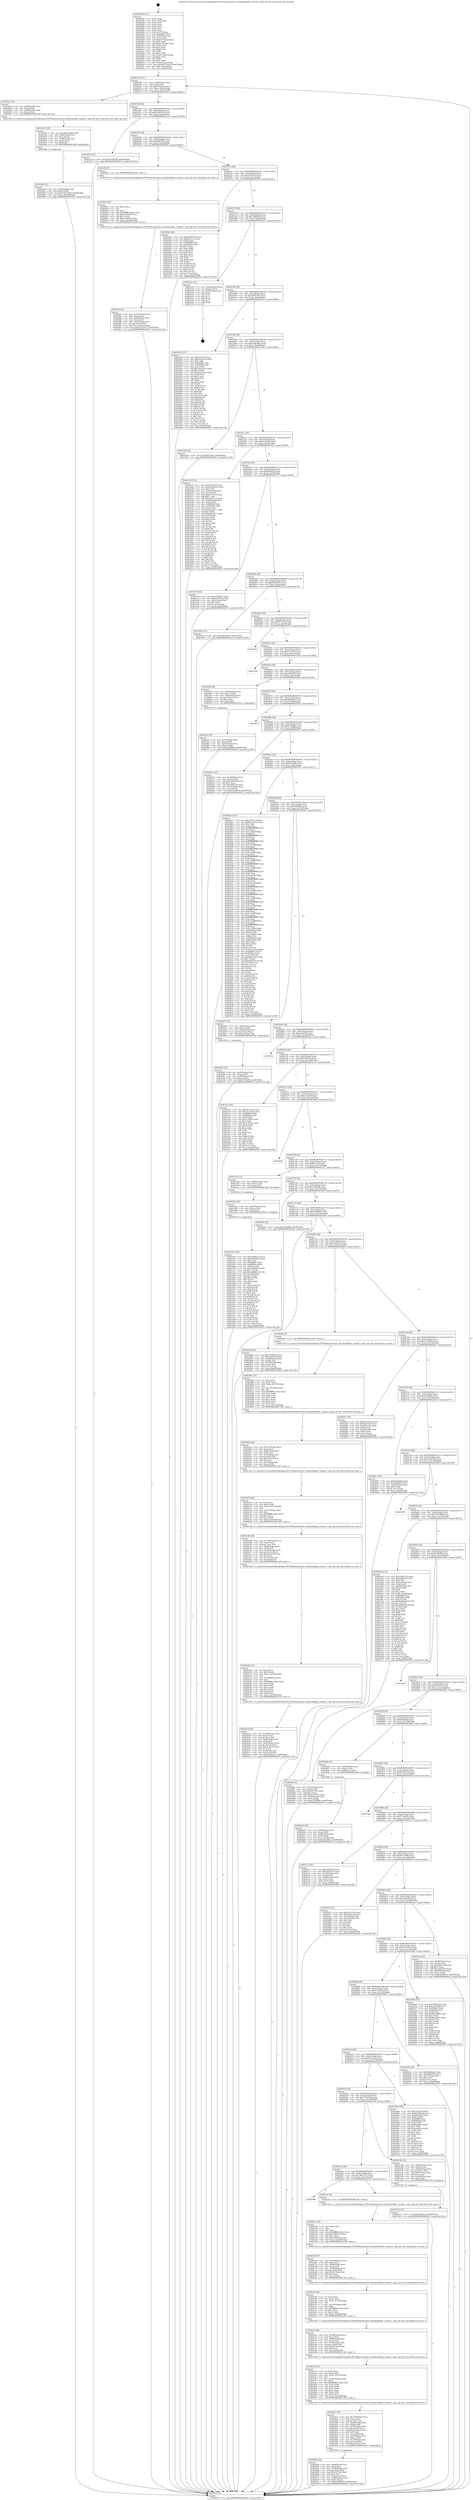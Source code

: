 digraph "0x402490" {
  label = "0x402490 (/mnt/c/Users/mathe/Desktop/tcc/POCII/binaries/extr_linuxfsubifslpt_commit.c_alloc_lpt_leb_Final-ollvm.out::main(0))"
  labelloc = "t"
  node[shape=record]

  Entry [label="",width=0.3,height=0.3,shape=circle,fillcolor=black,style=filled]
  "0x402504" [label="{
     0x402504 [32]\l
     | [instrs]\l
     &nbsp;&nbsp;0x402504 \<+6\>: mov -0xa8(%rbp),%eax\l
     &nbsp;&nbsp;0x40250a \<+2\>: mov %eax,%ecx\l
     &nbsp;&nbsp;0x40250c \<+6\>: sub $0x874261ae,%ecx\l
     &nbsp;&nbsp;0x402512 \<+6\>: mov %eax,-0xbc(%rbp)\l
     &nbsp;&nbsp;0x402518 \<+6\>: mov %ecx,-0xc0(%rbp)\l
     &nbsp;&nbsp;0x40251e \<+6\>: je 000000000040301e \<main+0xb8e\>\l
  }"]
  "0x40301e" [label="{
     0x40301e [19]\l
     | [instrs]\l
     &nbsp;&nbsp;0x40301e \<+4\>: mov -0x80(%rbp),%rax\l
     &nbsp;&nbsp;0x403022 \<+3\>: mov (%rax),%rdi\l
     &nbsp;&nbsp;0x403025 \<+4\>: mov -0x58(%rbp),%rax\l
     &nbsp;&nbsp;0x403029 \<+3\>: mov (%rax),%rsi\l
     &nbsp;&nbsp;0x40302c \<+5\>: call 00000000004013f0 \<alloc_lpt_leb\>\l
     | [calls]\l
     &nbsp;&nbsp;0x4013f0 \{1\} (/mnt/c/Users/mathe/Desktop/tcc/POCII/binaries/extr_linuxfsubifslpt_commit.c_alloc_lpt_leb_Final-ollvm.out::alloc_lpt_leb)\l
  }"]
  "0x402524" [label="{
     0x402524 [28]\l
     | [instrs]\l
     &nbsp;&nbsp;0x402524 \<+5\>: jmp 0000000000402529 \<main+0x99\>\l
     &nbsp;&nbsp;0x402529 \<+6\>: mov -0xbc(%rbp),%eax\l
     &nbsp;&nbsp;0x40252f \<+5\>: sub $0x955941ab,%eax\l
     &nbsp;&nbsp;0x402534 \<+6\>: mov %eax,-0xc4(%rbp)\l
     &nbsp;&nbsp;0x40253a \<+6\>: je 000000000040351d \<main+0x108d\>\l
  }"]
  Exit [label="",width=0.3,height=0.3,shape=circle,fillcolor=black,style=filled,peripheries=2]
  "0x40351d" [label="{
     0x40351d [15]\l
     | [instrs]\l
     &nbsp;&nbsp;0x40351d \<+10\>: movl $0xa36fd7fb,-0xa8(%rbp)\l
     &nbsp;&nbsp;0x403527 \<+5\>: jmp 000000000040361f \<main+0x118f\>\l
  }"]
  "0x402540" [label="{
     0x402540 [28]\l
     | [instrs]\l
     &nbsp;&nbsp;0x402540 \<+5\>: jmp 0000000000402545 \<main+0xb5\>\l
     &nbsp;&nbsp;0x402545 \<+6\>: mov -0xbc(%rbp),%eax\l
     &nbsp;&nbsp;0x40254b \<+5\>: sub $0x9f387453,%eax\l
     &nbsp;&nbsp;0x402550 \<+6\>: mov %eax,-0xc8(%rbp)\l
     &nbsp;&nbsp;0x402556 \<+6\>: je 0000000000402f9e \<main+0xb0e\>\l
  }"]
  "0x403350" [label="{
     0x403350 [155]\l
     | [instrs]\l
     &nbsp;&nbsp;0x403350 \<+5\>: mov $0x4e948176,%ecx\l
     &nbsp;&nbsp;0x403355 \<+5\>: mov $0xa5bb269a,%edx\l
     &nbsp;&nbsp;0x40335a \<+3\>: mov $0x1,%sil\l
     &nbsp;&nbsp;0x40335d \<+8\>: mov 0x406060,%r8d\l
     &nbsp;&nbsp;0x403365 \<+8\>: mov 0x406064,%r9d\l
     &nbsp;&nbsp;0x40336d \<+3\>: mov %r8d,%r10d\l
     &nbsp;&nbsp;0x403370 \<+7\>: sub $0xefdfd88c,%r10d\l
     &nbsp;&nbsp;0x403377 \<+4\>: sub $0x1,%r10d\l
     &nbsp;&nbsp;0x40337b \<+7\>: add $0xefdfd88c,%r10d\l
     &nbsp;&nbsp;0x403382 \<+4\>: imul %r10d,%r8d\l
     &nbsp;&nbsp;0x403386 \<+4\>: and $0x1,%r8d\l
     &nbsp;&nbsp;0x40338a \<+4\>: cmp $0x0,%r8d\l
     &nbsp;&nbsp;0x40338e \<+4\>: sete %r11b\l
     &nbsp;&nbsp;0x403392 \<+4\>: cmp $0xa,%r9d\l
     &nbsp;&nbsp;0x403396 \<+3\>: setl %bl\l
     &nbsp;&nbsp;0x403399 \<+3\>: mov %r11b,%r14b\l
     &nbsp;&nbsp;0x40339c \<+4\>: xor $0xff,%r14b\l
     &nbsp;&nbsp;0x4033a0 \<+3\>: mov %bl,%r15b\l
     &nbsp;&nbsp;0x4033a3 \<+4\>: xor $0xff,%r15b\l
     &nbsp;&nbsp;0x4033a7 \<+4\>: xor $0x1,%sil\l
     &nbsp;&nbsp;0x4033ab \<+3\>: mov %r14b,%r12b\l
     &nbsp;&nbsp;0x4033ae \<+4\>: and $0xff,%r12b\l
     &nbsp;&nbsp;0x4033b2 \<+3\>: and %sil,%r11b\l
     &nbsp;&nbsp;0x4033b5 \<+3\>: mov %r15b,%r13b\l
     &nbsp;&nbsp;0x4033b8 \<+4\>: and $0xff,%r13b\l
     &nbsp;&nbsp;0x4033bc \<+3\>: and %sil,%bl\l
     &nbsp;&nbsp;0x4033bf \<+3\>: or %r11b,%r12b\l
     &nbsp;&nbsp;0x4033c2 \<+3\>: or %bl,%r13b\l
     &nbsp;&nbsp;0x4033c5 \<+3\>: xor %r13b,%r12b\l
     &nbsp;&nbsp;0x4033c8 \<+3\>: or %r15b,%r14b\l
     &nbsp;&nbsp;0x4033cb \<+4\>: xor $0xff,%r14b\l
     &nbsp;&nbsp;0x4033cf \<+4\>: or $0x1,%sil\l
     &nbsp;&nbsp;0x4033d3 \<+3\>: and %sil,%r14b\l
     &nbsp;&nbsp;0x4033d6 \<+3\>: or %r14b,%r12b\l
     &nbsp;&nbsp;0x4033d9 \<+4\>: test $0x1,%r12b\l
     &nbsp;&nbsp;0x4033dd \<+3\>: cmovne %edx,%ecx\l
     &nbsp;&nbsp;0x4033e0 \<+6\>: mov %ecx,-0xa8(%rbp)\l
     &nbsp;&nbsp;0x4033e6 \<+5\>: jmp 000000000040361f \<main+0x118f\>\l
  }"]
  "0x402f9e" [label="{
     0x402f9e [5]\l
     | [instrs]\l
     &nbsp;&nbsp;0x402f9e \<+5\>: call 0000000000401160 \<next_i\>\l
     | [calls]\l
     &nbsp;&nbsp;0x401160 \{1\} (/mnt/c/Users/mathe/Desktop/tcc/POCII/binaries/extr_linuxfsubifslpt_commit.c_alloc_lpt_leb_Final-ollvm.out::next_i)\l
  }"]
  "0x40255c" [label="{
     0x40255c [28]\l
     | [instrs]\l
     &nbsp;&nbsp;0x40255c \<+5\>: jmp 0000000000402561 \<main+0xd1\>\l
     &nbsp;&nbsp;0x402561 \<+6\>: mov -0xbc(%rbp),%eax\l
     &nbsp;&nbsp;0x402567 \<+5\>: sub $0xa25f9c2b,%eax\l
     &nbsp;&nbsp;0x40256c \<+6\>: mov %eax,-0xcc(%rbp)\l
     &nbsp;&nbsp;0x402572 \<+6\>: je 00000000004032dc \<main+0xe4c\>\l
  }"]
  "0x403341" [label="{
     0x403341 [15]\l
     | [instrs]\l
     &nbsp;&nbsp;0x403341 \<+4\>: mov -0x58(%rbp),%rax\l
     &nbsp;&nbsp;0x403345 \<+3\>: mov (%rax),%rax\l
     &nbsp;&nbsp;0x403348 \<+3\>: mov %rax,%rdi\l
     &nbsp;&nbsp;0x40334b \<+5\>: call 0000000000401030 \<free@plt\>\l
     | [calls]\l
     &nbsp;&nbsp;0x401030 \{1\} (unknown)\l
  }"]
  "0x4032dc" [label="{
     0x4032dc [86]\l
     | [instrs]\l
     &nbsp;&nbsp;0x4032dc \<+5\>: mov $0x4e948176,%eax\l
     &nbsp;&nbsp;0x4032e1 \<+5\>: mov $0x80e1e31,%ecx\l
     &nbsp;&nbsp;0x4032e6 \<+2\>: xor %edx,%edx\l
     &nbsp;&nbsp;0x4032e8 \<+7\>: mov 0x406060,%esi\l
     &nbsp;&nbsp;0x4032ef \<+7\>: mov 0x406064,%edi\l
     &nbsp;&nbsp;0x4032f6 \<+3\>: sub $0x1,%edx\l
     &nbsp;&nbsp;0x4032f9 \<+3\>: mov %esi,%r8d\l
     &nbsp;&nbsp;0x4032fc \<+3\>: add %edx,%r8d\l
     &nbsp;&nbsp;0x4032ff \<+4\>: imul %r8d,%esi\l
     &nbsp;&nbsp;0x403303 \<+3\>: and $0x1,%esi\l
     &nbsp;&nbsp;0x403306 \<+3\>: cmp $0x0,%esi\l
     &nbsp;&nbsp;0x403309 \<+4\>: sete %r9b\l
     &nbsp;&nbsp;0x40330d \<+3\>: cmp $0xa,%edi\l
     &nbsp;&nbsp;0x403310 \<+4\>: setl %r10b\l
     &nbsp;&nbsp;0x403314 \<+3\>: mov %r9b,%r11b\l
     &nbsp;&nbsp;0x403317 \<+3\>: and %r10b,%r11b\l
     &nbsp;&nbsp;0x40331a \<+3\>: xor %r10b,%r9b\l
     &nbsp;&nbsp;0x40331d \<+3\>: or %r9b,%r11b\l
     &nbsp;&nbsp;0x403320 \<+4\>: test $0x1,%r11b\l
     &nbsp;&nbsp;0x403324 \<+3\>: cmovne %ecx,%eax\l
     &nbsp;&nbsp;0x403327 \<+6\>: mov %eax,-0xa8(%rbp)\l
     &nbsp;&nbsp;0x40332d \<+5\>: jmp 000000000040361f \<main+0x118f\>\l
  }"]
  "0x402578" [label="{
     0x402578 [28]\l
     | [instrs]\l
     &nbsp;&nbsp;0x402578 \<+5\>: jmp 000000000040257d \<main+0xed\>\l
     &nbsp;&nbsp;0x40257d \<+6\>: mov -0xbc(%rbp),%eax\l
     &nbsp;&nbsp;0x402583 \<+5\>: sub $0xa36fd7fb,%eax\l
     &nbsp;&nbsp;0x402588 \<+6\>: mov %eax,-0xd0(%rbp)\l
     &nbsp;&nbsp;0x40258e \<+6\>: je 000000000040352c \<main+0x109c\>\l
  }"]
  "0x4031b5" [label="{
     0x4031b5 [15]\l
     | [instrs]\l
     &nbsp;&nbsp;0x4031b5 \<+10\>: movl $0xfefdb124,-0xa8(%rbp)\l
     &nbsp;&nbsp;0x4031bf \<+5\>: jmp 000000000040361f \<main+0x118f\>\l
  }"]
  "0x40352c" [label="{
     0x40352c [24]\l
     | [instrs]\l
     &nbsp;&nbsp;0x40352c \<+7\>: mov -0xa0(%rbp),%rax\l
     &nbsp;&nbsp;0x403533 \<+2\>: mov (%rax),%eax\l
     &nbsp;&nbsp;0x403535 \<+4\>: lea -0x28(%rbp),%rsp\l
     &nbsp;&nbsp;0x403539 \<+1\>: pop %rbx\l
     &nbsp;&nbsp;0x40353a \<+2\>: pop %r12\l
     &nbsp;&nbsp;0x40353c \<+2\>: pop %r13\l
     &nbsp;&nbsp;0x40353e \<+2\>: pop %r14\l
     &nbsp;&nbsp;0x403540 \<+2\>: pop %r15\l
     &nbsp;&nbsp;0x403542 \<+1\>: pop %rbp\l
     &nbsp;&nbsp;0x403543 \<+1\>: ret\l
  }"]
  "0x402594" [label="{
     0x402594 [28]\l
     | [instrs]\l
     &nbsp;&nbsp;0x402594 \<+5\>: jmp 0000000000402599 \<main+0x109\>\l
     &nbsp;&nbsp;0x402599 \<+6\>: mov -0xbc(%rbp),%eax\l
     &nbsp;&nbsp;0x40259f \<+5\>: sub $0xa405c361,%eax\l
     &nbsp;&nbsp;0x4025a4 \<+6\>: mov %eax,-0xd4(%rbp)\l
     &nbsp;&nbsp;0x4025aa \<+6\>: je 000000000040341d \<main+0xf8d\>\l
  }"]
  "0x40304e" [label="{
     0x40304e [31]\l
     | [instrs]\l
     &nbsp;&nbsp;0x40304e \<+4\>: mov -0x40(%rbp),%rdi\l
     &nbsp;&nbsp;0x403052 \<+6\>: movl $0x0,(%rdi)\l
     &nbsp;&nbsp;0x403058 \<+10\>: movl $0x5a67d18a,-0xa8(%rbp)\l
     &nbsp;&nbsp;0x403062 \<+6\>: mov %eax,-0x190(%rbp)\l
     &nbsp;&nbsp;0x403068 \<+5\>: jmp 000000000040361f \<main+0x118f\>\l
  }"]
  "0x40341d" [label="{
     0x40341d [147]\l
     | [instrs]\l
     &nbsp;&nbsp;0x40341d \<+5\>: mov $0x5ceb329,%eax\l
     &nbsp;&nbsp;0x403422 \<+5\>: mov $0x6542ce5d,%ecx\l
     &nbsp;&nbsp;0x403427 \<+2\>: mov $0x1,%dl\l
     &nbsp;&nbsp;0x403429 \<+7\>: mov 0x406060,%esi\l
     &nbsp;&nbsp;0x403430 \<+7\>: mov 0x406064,%edi\l
     &nbsp;&nbsp;0x403437 \<+3\>: mov %esi,%r8d\l
     &nbsp;&nbsp;0x40343a \<+7\>: add $0x50ab1a02,%r8d\l
     &nbsp;&nbsp;0x403441 \<+4\>: sub $0x1,%r8d\l
     &nbsp;&nbsp;0x403445 \<+7\>: sub $0x50ab1a02,%r8d\l
     &nbsp;&nbsp;0x40344c \<+4\>: imul %r8d,%esi\l
     &nbsp;&nbsp;0x403450 \<+3\>: and $0x1,%esi\l
     &nbsp;&nbsp;0x403453 \<+3\>: cmp $0x0,%esi\l
     &nbsp;&nbsp;0x403456 \<+4\>: sete %r9b\l
     &nbsp;&nbsp;0x40345a \<+3\>: cmp $0xa,%edi\l
     &nbsp;&nbsp;0x40345d \<+4\>: setl %r10b\l
     &nbsp;&nbsp;0x403461 \<+3\>: mov %r9b,%r11b\l
     &nbsp;&nbsp;0x403464 \<+4\>: xor $0xff,%r11b\l
     &nbsp;&nbsp;0x403468 \<+3\>: mov %r10b,%bl\l
     &nbsp;&nbsp;0x40346b \<+3\>: xor $0xff,%bl\l
     &nbsp;&nbsp;0x40346e \<+3\>: xor $0x1,%dl\l
     &nbsp;&nbsp;0x403471 \<+3\>: mov %r11b,%r14b\l
     &nbsp;&nbsp;0x403474 \<+4\>: and $0xff,%r14b\l
     &nbsp;&nbsp;0x403478 \<+3\>: and %dl,%r9b\l
     &nbsp;&nbsp;0x40347b \<+3\>: mov %bl,%r15b\l
     &nbsp;&nbsp;0x40347e \<+4\>: and $0xff,%r15b\l
     &nbsp;&nbsp;0x403482 \<+3\>: and %dl,%r10b\l
     &nbsp;&nbsp;0x403485 \<+3\>: or %r9b,%r14b\l
     &nbsp;&nbsp;0x403488 \<+3\>: or %r10b,%r15b\l
     &nbsp;&nbsp;0x40348b \<+3\>: xor %r15b,%r14b\l
     &nbsp;&nbsp;0x40348e \<+3\>: or %bl,%r11b\l
     &nbsp;&nbsp;0x403491 \<+4\>: xor $0xff,%r11b\l
     &nbsp;&nbsp;0x403495 \<+3\>: or $0x1,%dl\l
     &nbsp;&nbsp;0x403498 \<+3\>: and %dl,%r11b\l
     &nbsp;&nbsp;0x40349b \<+3\>: or %r11b,%r14b\l
     &nbsp;&nbsp;0x40349e \<+4\>: test $0x1,%r14b\l
     &nbsp;&nbsp;0x4034a2 \<+3\>: cmovne %ecx,%eax\l
     &nbsp;&nbsp;0x4034a5 \<+6\>: mov %eax,-0xa8(%rbp)\l
     &nbsp;&nbsp;0x4034ab \<+5\>: jmp 000000000040361f \<main+0x118f\>\l
  }"]
  "0x4025b0" [label="{
     0x4025b0 [28]\l
     | [instrs]\l
     &nbsp;&nbsp;0x4025b0 \<+5\>: jmp 00000000004025b5 \<main+0x125\>\l
     &nbsp;&nbsp;0x4025b5 \<+6\>: mov -0xbc(%rbp),%eax\l
     &nbsp;&nbsp;0x4025bb \<+5\>: sub $0xa5bb269a,%eax\l
     &nbsp;&nbsp;0x4025c0 \<+6\>: mov %eax,-0xd8(%rbp)\l
     &nbsp;&nbsp;0x4025c6 \<+6\>: je 00000000004033eb \<main+0xf5b\>\l
  }"]
  "0x403031" [label="{
     0x403031 [29]\l
     | [instrs]\l
     &nbsp;&nbsp;0x403031 \<+10\>: movabs $0x4040b6,%rdi\l
     &nbsp;&nbsp;0x40303b \<+4\>: mov -0x48(%rbp),%rsi\l
     &nbsp;&nbsp;0x40303f \<+2\>: mov %eax,(%rsi)\l
     &nbsp;&nbsp;0x403041 \<+4\>: mov -0x48(%rbp),%rsi\l
     &nbsp;&nbsp;0x403045 \<+2\>: mov (%rsi),%esi\l
     &nbsp;&nbsp;0x403047 \<+2\>: mov $0x0,%al\l
     &nbsp;&nbsp;0x403049 \<+5\>: call 0000000000401040 \<printf@plt\>\l
     | [calls]\l
     &nbsp;&nbsp;0x401040 \{1\} (unknown)\l
  }"]
  "0x4033eb" [label="{
     0x4033eb [15]\l
     | [instrs]\l
     &nbsp;&nbsp;0x4033eb \<+10\>: movl $0xa405c361,-0xa8(%rbp)\l
     &nbsp;&nbsp;0x4033f5 \<+5\>: jmp 000000000040361f \<main+0x118f\>\l
  }"]
  "0x4025cc" [label="{
     0x4025cc [28]\l
     | [instrs]\l
     &nbsp;&nbsp;0x4025cc \<+5\>: jmp 00000000004025d1 \<main+0x141\>\l
     &nbsp;&nbsp;0x4025d1 \<+6\>: mov -0xbc(%rbp),%eax\l
     &nbsp;&nbsp;0x4025d7 \<+5\>: sub $0xae13e5db,%eax\l
     &nbsp;&nbsp;0x4025dc \<+6\>: mov %eax,-0xdc(%rbp)\l
     &nbsp;&nbsp;0x4025e2 \<+6\>: je 000000000040321f \<main+0xd8f\>\l
  }"]
  "0x402fcb" [label="{
     0x402fcb [41]\l
     | [instrs]\l
     &nbsp;&nbsp;0x402fcb \<+6\>: mov -0x18c(%rbp),%ecx\l
     &nbsp;&nbsp;0x402fd1 \<+3\>: imul %eax,%ecx\l
     &nbsp;&nbsp;0x402fd4 \<+4\>: mov -0x58(%rbp),%rsi\l
     &nbsp;&nbsp;0x402fd8 \<+3\>: mov (%rsi),%rsi\l
     &nbsp;&nbsp;0x402fdb \<+4\>: mov -0x50(%rbp),%rdi\l
     &nbsp;&nbsp;0x402fdf \<+3\>: movslq (%rdi),%rdi\l
     &nbsp;&nbsp;0x402fe2 \<+3\>: mov %ecx,(%rsi,%rdi,4)\l
     &nbsp;&nbsp;0x402fe5 \<+10\>: movl $0x4355e47f,-0xa8(%rbp)\l
     &nbsp;&nbsp;0x402fef \<+5\>: jmp 000000000040361f \<main+0x118f\>\l
  }"]
  "0x40321f" [label="{
     0x40321f [174]\l
     | [instrs]\l
     &nbsp;&nbsp;0x40321f \<+5\>: mov $0xd971fec5,%eax\l
     &nbsp;&nbsp;0x403224 \<+5\>: mov $0xd3dd9105,%ecx\l
     &nbsp;&nbsp;0x403229 \<+2\>: mov $0x1,%dl\l
     &nbsp;&nbsp;0x40322b \<+4\>: mov -0x40(%rbp),%rsi\l
     &nbsp;&nbsp;0x40322f \<+2\>: mov (%rsi),%edi\l
     &nbsp;&nbsp;0x403231 \<+6\>: add $0xa16cc216,%edi\l
     &nbsp;&nbsp;0x403237 \<+3\>: add $0x1,%edi\l
     &nbsp;&nbsp;0x40323a \<+6\>: sub $0xa16cc216,%edi\l
     &nbsp;&nbsp;0x403240 \<+4\>: mov -0x40(%rbp),%rsi\l
     &nbsp;&nbsp;0x403244 \<+2\>: mov %edi,(%rsi)\l
     &nbsp;&nbsp;0x403246 \<+7\>: mov 0x406060,%edi\l
     &nbsp;&nbsp;0x40324d \<+8\>: mov 0x406064,%r8d\l
     &nbsp;&nbsp;0x403255 \<+3\>: mov %edi,%r9d\l
     &nbsp;&nbsp;0x403258 \<+7\>: add $0xb4bafe17,%r9d\l
     &nbsp;&nbsp;0x40325f \<+4\>: sub $0x1,%r9d\l
     &nbsp;&nbsp;0x403263 \<+7\>: sub $0xb4bafe17,%r9d\l
     &nbsp;&nbsp;0x40326a \<+4\>: imul %r9d,%edi\l
     &nbsp;&nbsp;0x40326e \<+3\>: and $0x1,%edi\l
     &nbsp;&nbsp;0x403271 \<+3\>: cmp $0x0,%edi\l
     &nbsp;&nbsp;0x403274 \<+4\>: sete %r10b\l
     &nbsp;&nbsp;0x403278 \<+4\>: cmp $0xa,%r8d\l
     &nbsp;&nbsp;0x40327c \<+4\>: setl %r11b\l
     &nbsp;&nbsp;0x403280 \<+3\>: mov %r10b,%bl\l
     &nbsp;&nbsp;0x403283 \<+3\>: xor $0xff,%bl\l
     &nbsp;&nbsp;0x403286 \<+3\>: mov %r11b,%r14b\l
     &nbsp;&nbsp;0x403289 \<+4\>: xor $0xff,%r14b\l
     &nbsp;&nbsp;0x40328d \<+3\>: xor $0x1,%dl\l
     &nbsp;&nbsp;0x403290 \<+3\>: mov %bl,%r15b\l
     &nbsp;&nbsp;0x403293 \<+4\>: and $0xff,%r15b\l
     &nbsp;&nbsp;0x403297 \<+3\>: and %dl,%r10b\l
     &nbsp;&nbsp;0x40329a \<+3\>: mov %r14b,%r12b\l
     &nbsp;&nbsp;0x40329d \<+4\>: and $0xff,%r12b\l
     &nbsp;&nbsp;0x4032a1 \<+3\>: and %dl,%r11b\l
     &nbsp;&nbsp;0x4032a4 \<+3\>: or %r10b,%r15b\l
     &nbsp;&nbsp;0x4032a7 \<+3\>: or %r11b,%r12b\l
     &nbsp;&nbsp;0x4032aa \<+3\>: xor %r12b,%r15b\l
     &nbsp;&nbsp;0x4032ad \<+3\>: or %r14b,%bl\l
     &nbsp;&nbsp;0x4032b0 \<+3\>: xor $0xff,%bl\l
     &nbsp;&nbsp;0x4032b3 \<+3\>: or $0x1,%dl\l
     &nbsp;&nbsp;0x4032b6 \<+2\>: and %dl,%bl\l
     &nbsp;&nbsp;0x4032b8 \<+3\>: or %bl,%r15b\l
     &nbsp;&nbsp;0x4032bb \<+4\>: test $0x1,%r15b\l
     &nbsp;&nbsp;0x4032bf \<+3\>: cmovne %ecx,%eax\l
     &nbsp;&nbsp;0x4032c2 \<+6\>: mov %eax,-0xa8(%rbp)\l
     &nbsp;&nbsp;0x4032c8 \<+5\>: jmp 000000000040361f \<main+0x118f\>\l
  }"]
  "0x4025e8" [label="{
     0x4025e8 [28]\l
     | [instrs]\l
     &nbsp;&nbsp;0x4025e8 \<+5\>: jmp 00000000004025ed \<main+0x15d\>\l
     &nbsp;&nbsp;0x4025ed \<+6\>: mov -0xbc(%rbp),%eax\l
     &nbsp;&nbsp;0x4025f3 \<+5\>: sub $0xbbf86414,%eax\l
     &nbsp;&nbsp;0x4025f8 \<+6\>: mov %eax,-0xe0(%rbp)\l
     &nbsp;&nbsp;0x4025fe \<+6\>: je 0000000000403176 \<main+0xce6\>\l
  }"]
  "0x402fa3" [label="{
     0x402fa3 [40]\l
     | [instrs]\l
     &nbsp;&nbsp;0x402fa3 \<+5\>: mov $0x2,%ecx\l
     &nbsp;&nbsp;0x402fa8 \<+1\>: cltd\l
     &nbsp;&nbsp;0x402fa9 \<+2\>: idiv %ecx\l
     &nbsp;&nbsp;0x402fab \<+6\>: imul $0xfffffffe,%edx,%ecx\l
     &nbsp;&nbsp;0x402fb1 \<+6\>: sub $0xac38e825,%ecx\l
     &nbsp;&nbsp;0x402fb7 \<+3\>: add $0x1,%ecx\l
     &nbsp;&nbsp;0x402fba \<+6\>: add $0xac38e825,%ecx\l
     &nbsp;&nbsp;0x402fc0 \<+6\>: mov %ecx,-0x18c(%rbp)\l
     &nbsp;&nbsp;0x402fc6 \<+5\>: call 0000000000401160 \<next_i\>\l
     | [calls]\l
     &nbsp;&nbsp;0x401160 \{1\} (/mnt/c/Users/mathe/Desktop/tcc/POCII/binaries/extr_linuxfsubifslpt_commit.c_alloc_lpt_leb_Final-ollvm.out::next_i)\l
  }"]
  "0x403176" [label="{
     0x403176 [30]\l
     | [instrs]\l
     &nbsp;&nbsp;0x403176 \<+5\>: mov $0xa25f9c2b,%eax\l
     &nbsp;&nbsp;0x40317b \<+5\>: mov $0x7574b12b,%ecx\l
     &nbsp;&nbsp;0x403180 \<+3\>: mov -0x29(%rbp),%dl\l
     &nbsp;&nbsp;0x403183 \<+3\>: test $0x1,%dl\l
     &nbsp;&nbsp;0x403186 \<+3\>: cmovne %ecx,%eax\l
     &nbsp;&nbsp;0x403189 \<+6\>: mov %eax,-0xa8(%rbp)\l
     &nbsp;&nbsp;0x40318f \<+5\>: jmp 000000000040361f \<main+0x118f\>\l
  }"]
  "0x402604" [label="{
     0x402604 [28]\l
     | [instrs]\l
     &nbsp;&nbsp;0x402604 \<+5\>: jmp 0000000000402609 \<main+0x179\>\l
     &nbsp;&nbsp;0x402609 \<+6\>: mov -0xbc(%rbp),%eax\l
     &nbsp;&nbsp;0x40260f \<+5\>: sub $0xd3dd9105,%eax\l
     &nbsp;&nbsp;0x402614 \<+6\>: mov %eax,-0xe4(%rbp)\l
     &nbsp;&nbsp;0x40261a \<+6\>: je 00000000004032cd \<main+0xe3d\>\l
  }"]
  "0x402f5a" [label="{
     0x402f5a [32]\l
     | [instrs]\l
     &nbsp;&nbsp;0x402f5a \<+4\>: mov -0x58(%rbp),%rdi\l
     &nbsp;&nbsp;0x402f5e \<+3\>: mov %rax,(%rdi)\l
     &nbsp;&nbsp;0x402f61 \<+4\>: mov -0x50(%rbp),%rax\l
     &nbsp;&nbsp;0x402f65 \<+6\>: movl $0x0,(%rax)\l
     &nbsp;&nbsp;0x402f6b \<+10\>: movl $0x22290f44,-0xa8(%rbp)\l
     &nbsp;&nbsp;0x402f75 \<+5\>: jmp 000000000040361f \<main+0x118f\>\l
  }"]
  "0x4032cd" [label="{
     0x4032cd [15]\l
     | [instrs]\l
     &nbsp;&nbsp;0x4032cd \<+10\>: movl $0x5a67d18a,-0xa8(%rbp)\l
     &nbsp;&nbsp;0x4032d7 \<+5\>: jmp 000000000040361f \<main+0x118f\>\l
  }"]
  "0x402620" [label="{
     0x402620 [28]\l
     | [instrs]\l
     &nbsp;&nbsp;0x402620 \<+5\>: jmp 0000000000402625 \<main+0x195\>\l
     &nbsp;&nbsp;0x402625 \<+6\>: mov -0xbc(%rbp),%eax\l
     &nbsp;&nbsp;0x40262b \<+5\>: sub $0xd971fec5,%eax\l
     &nbsp;&nbsp;0x402630 \<+6\>: mov %eax,-0xe8(%rbp)\l
     &nbsp;&nbsp;0x402636 \<+6\>: je 00000000004035b1 \<main+0x1121\>\l
  }"]
  "0x402ea2" [label="{
     0x402ea2 [56]\l
     | [instrs]\l
     &nbsp;&nbsp;0x402ea2 \<+6\>: mov -0x188(%rbp),%ecx\l
     &nbsp;&nbsp;0x402ea8 \<+3\>: imul %eax,%ecx\l
     &nbsp;&nbsp;0x402eab \<+3\>: movslq %ecx,%r8\l
     &nbsp;&nbsp;0x402eae \<+4\>: mov -0x80(%rbp),%r9\l
     &nbsp;&nbsp;0x402eb2 \<+3\>: mov (%r9),%r9\l
     &nbsp;&nbsp;0x402eb5 \<+4\>: mov -0x78(%rbp),%r10\l
     &nbsp;&nbsp;0x402eb9 \<+3\>: movslq (%r10),%r10\l
     &nbsp;&nbsp;0x402ebc \<+4\>: imul $0x18,%r10,%r10\l
     &nbsp;&nbsp;0x402ec0 \<+3\>: add %r10,%r9\l
     &nbsp;&nbsp;0x402ec3 \<+4\>: mov 0x10(%r9),%r9\l
     &nbsp;&nbsp;0x402ec7 \<+4\>: mov %r8,0x10(%r9)\l
     &nbsp;&nbsp;0x402ecb \<+10\>: movl $0x5a4fe4c2,-0xa8(%rbp)\l
     &nbsp;&nbsp;0x402ed5 \<+5\>: jmp 000000000040361f \<main+0x118f\>\l
  }"]
  "0x4035b1" [label="{
     0x4035b1\l
  }", style=dashed]
  "0x40263c" [label="{
     0x40263c [28]\l
     | [instrs]\l
     &nbsp;&nbsp;0x40263c \<+5\>: jmp 0000000000402641 \<main+0x1b1\>\l
     &nbsp;&nbsp;0x402641 \<+6\>: mov -0xbc(%rbp),%eax\l
     &nbsp;&nbsp;0x402647 \<+5\>: sub $0xe10a7c3f,%eax\l
     &nbsp;&nbsp;0x40264c \<+6\>: mov %eax,-0xec(%rbp)\l
     &nbsp;&nbsp;0x402652 \<+6\>: je 0000000000403544 \<main+0x10b4\>\l
  }"]
  "0x402e6e" [label="{
     0x402e6e [52]\l
     | [instrs]\l
     &nbsp;&nbsp;0x402e6e \<+2\>: xor %ecx,%ecx\l
     &nbsp;&nbsp;0x402e70 \<+5\>: mov $0x2,%edx\l
     &nbsp;&nbsp;0x402e75 \<+6\>: mov %edx,-0x184(%rbp)\l
     &nbsp;&nbsp;0x402e7b \<+1\>: cltd\l
     &nbsp;&nbsp;0x402e7c \<+6\>: mov -0x184(%rbp),%esi\l
     &nbsp;&nbsp;0x402e82 \<+2\>: idiv %esi\l
     &nbsp;&nbsp;0x402e84 \<+6\>: imul $0xfffffffe,%edx,%edx\l
     &nbsp;&nbsp;0x402e8a \<+2\>: mov %ecx,%edi\l
     &nbsp;&nbsp;0x402e8c \<+2\>: sub %edx,%edi\l
     &nbsp;&nbsp;0x402e8e \<+2\>: mov %ecx,%edx\l
     &nbsp;&nbsp;0x402e90 \<+3\>: sub $0x1,%edx\l
     &nbsp;&nbsp;0x402e93 \<+2\>: add %edx,%edi\l
     &nbsp;&nbsp;0x402e95 \<+2\>: sub %edi,%ecx\l
     &nbsp;&nbsp;0x402e97 \<+6\>: mov %ecx,-0x188(%rbp)\l
     &nbsp;&nbsp;0x402e9d \<+5\>: call 0000000000401160 \<next_i\>\l
     | [calls]\l
     &nbsp;&nbsp;0x401160 \{1\} (/mnt/c/Users/mathe/Desktop/tcc/POCII/binaries/extr_linuxfsubifslpt_commit.c_alloc_lpt_leb_Final-ollvm.out::next_i)\l
  }"]
  "0x403544" [label="{
     0x403544\l
  }", style=dashed]
  "0x402658" [label="{
     0x402658 [28]\l
     | [instrs]\l
     &nbsp;&nbsp;0x402658 \<+5\>: jmp 000000000040265d \<main+0x1cd\>\l
     &nbsp;&nbsp;0x40265d \<+6\>: mov -0xbc(%rbp),%eax\l
     &nbsp;&nbsp;0x402663 \<+5\>: sub $0xe3d91f79,%eax\l
     &nbsp;&nbsp;0x402668 \<+6\>: mov %eax,-0xf0(%rbp)\l
     &nbsp;&nbsp;0x40266e \<+6\>: je 0000000000402f3d \<main+0xaad\>\l
  }"]
  "0x402e40" [label="{
     0x402e40 [46]\l
     | [instrs]\l
     &nbsp;&nbsp;0x402e40 \<+6\>: mov -0x180(%rbp),%ecx\l
     &nbsp;&nbsp;0x402e46 \<+3\>: imul %eax,%ecx\l
     &nbsp;&nbsp;0x402e49 \<+3\>: movslq %ecx,%r8\l
     &nbsp;&nbsp;0x402e4c \<+4\>: mov -0x80(%rbp),%r9\l
     &nbsp;&nbsp;0x402e50 \<+3\>: mov (%r9),%r9\l
     &nbsp;&nbsp;0x402e53 \<+4\>: mov -0x78(%rbp),%r10\l
     &nbsp;&nbsp;0x402e57 \<+3\>: movslq (%r10),%r10\l
     &nbsp;&nbsp;0x402e5a \<+4\>: imul $0x18,%r10,%r10\l
     &nbsp;&nbsp;0x402e5e \<+3\>: add %r10,%r9\l
     &nbsp;&nbsp;0x402e61 \<+4\>: mov 0x10(%r9),%r9\l
     &nbsp;&nbsp;0x402e65 \<+4\>: mov %r8,0x8(%r9)\l
     &nbsp;&nbsp;0x402e69 \<+5\>: call 0000000000401160 \<next_i\>\l
     | [calls]\l
     &nbsp;&nbsp;0x401160 \{1\} (/mnt/c/Users/mathe/Desktop/tcc/POCII/binaries/extr_linuxfsubifslpt_commit.c_alloc_lpt_leb_Final-ollvm.out::next_i)\l
  }"]
  "0x402f3d" [label="{
     0x402f3d [29]\l
     | [instrs]\l
     &nbsp;&nbsp;0x402f3d \<+4\>: mov -0x60(%rbp),%rax\l
     &nbsp;&nbsp;0x402f41 \<+6\>: movl $0x1,(%rax)\l
     &nbsp;&nbsp;0x402f47 \<+4\>: mov -0x60(%rbp),%rax\l
     &nbsp;&nbsp;0x402f4b \<+3\>: movslq (%rax),%rax\l
     &nbsp;&nbsp;0x402f4e \<+4\>: shl $0x2,%rax\l
     &nbsp;&nbsp;0x402f52 \<+3\>: mov %rax,%rdi\l
     &nbsp;&nbsp;0x402f55 \<+5\>: call 0000000000401050 \<malloc@plt\>\l
     | [calls]\l
     &nbsp;&nbsp;0x401050 \{1\} (unknown)\l
  }"]
  "0x402674" [label="{
     0x402674 [28]\l
     | [instrs]\l
     &nbsp;&nbsp;0x402674 \<+5\>: jmp 0000000000402679 \<main+0x1e9\>\l
     &nbsp;&nbsp;0x402679 \<+6\>: mov -0xbc(%rbp),%eax\l
     &nbsp;&nbsp;0x40267f \<+5\>: sub $0xed6b945b,%eax\l
     &nbsp;&nbsp;0x402684 \<+6\>: mov %eax,-0xf4(%rbp)\l
     &nbsp;&nbsp;0x40268a \<+6\>: je 0000000000402b5f \<main+0x6cf\>\l
  }"]
  "0x402e14" [label="{
     0x402e14 [44]\l
     | [instrs]\l
     &nbsp;&nbsp;0x402e14 \<+2\>: xor %ecx,%ecx\l
     &nbsp;&nbsp;0x402e16 \<+5\>: mov $0x2,%edx\l
     &nbsp;&nbsp;0x402e1b \<+6\>: mov %edx,-0x17c(%rbp)\l
     &nbsp;&nbsp;0x402e21 \<+1\>: cltd\l
     &nbsp;&nbsp;0x402e22 \<+6\>: mov -0x17c(%rbp),%esi\l
     &nbsp;&nbsp;0x402e28 \<+2\>: idiv %esi\l
     &nbsp;&nbsp;0x402e2a \<+6\>: imul $0xfffffffe,%edx,%edx\l
     &nbsp;&nbsp;0x402e30 \<+3\>: sub $0x1,%ecx\l
     &nbsp;&nbsp;0x402e33 \<+2\>: sub %ecx,%edx\l
     &nbsp;&nbsp;0x402e35 \<+6\>: mov %edx,-0x180(%rbp)\l
     &nbsp;&nbsp;0x402e3b \<+5\>: call 0000000000401160 \<next_i\>\l
     | [calls]\l
     &nbsp;&nbsp;0x401160 \{1\} (/mnt/c/Users/mathe/Desktop/tcc/POCII/binaries/extr_linuxfsubifslpt_commit.c_alloc_lpt_leb_Final-ollvm.out::next_i)\l
  }"]
  "0x402b5f" [label="{
     0x402b5f\l
  }", style=dashed]
  "0x402690" [label="{
     0x402690 [28]\l
     | [instrs]\l
     &nbsp;&nbsp;0x402690 \<+5\>: jmp 0000000000402695 \<main+0x205\>\l
     &nbsp;&nbsp;0x402695 \<+6\>: mov -0xbc(%rbp),%eax\l
     &nbsp;&nbsp;0x40269b \<+5\>: sub $0xee59a883,%eax\l
     &nbsp;&nbsp;0x4026a0 \<+6\>: mov %eax,-0xf8(%rbp)\l
     &nbsp;&nbsp;0x4026a6 \<+6\>: je 0000000000402f13 \<main+0xa83\>\l
  }"]
  "0x402dea" [label="{
     0x402dea [42]\l
     | [instrs]\l
     &nbsp;&nbsp;0x402dea \<+6\>: mov -0x178(%rbp),%ecx\l
     &nbsp;&nbsp;0x402df0 \<+3\>: imul %eax,%ecx\l
     &nbsp;&nbsp;0x402df3 \<+4\>: mov -0x80(%rbp),%r8\l
     &nbsp;&nbsp;0x402df7 \<+3\>: mov (%r8),%r8\l
     &nbsp;&nbsp;0x402dfa \<+4\>: mov -0x78(%rbp),%r9\l
     &nbsp;&nbsp;0x402dfe \<+3\>: movslq (%r9),%r9\l
     &nbsp;&nbsp;0x402e01 \<+4\>: imul $0x18,%r9,%r9\l
     &nbsp;&nbsp;0x402e05 \<+3\>: add %r9,%r8\l
     &nbsp;&nbsp;0x402e08 \<+4\>: mov 0x10(%r8),%r8\l
     &nbsp;&nbsp;0x402e0c \<+3\>: mov %ecx,(%r8)\l
     &nbsp;&nbsp;0x402e0f \<+5\>: call 0000000000401160 \<next_i\>\l
     | [calls]\l
     &nbsp;&nbsp;0x401160 \{1\} (/mnt/c/Users/mathe/Desktop/tcc/POCII/binaries/extr_linuxfsubifslpt_commit.c_alloc_lpt_leb_Final-ollvm.out::next_i)\l
  }"]
  "0x402f13" [label="{
     0x402f13 [42]\l
     | [instrs]\l
     &nbsp;&nbsp;0x402f13 \<+4\>: mov -0x78(%rbp),%rax\l
     &nbsp;&nbsp;0x402f17 \<+2\>: mov (%rax),%ecx\l
     &nbsp;&nbsp;0x402f19 \<+6\>: add $0x9160e1f6,%ecx\l
     &nbsp;&nbsp;0x402f1f \<+3\>: add $0x1,%ecx\l
     &nbsp;&nbsp;0x402f22 \<+6\>: sub $0x9160e1f6,%ecx\l
     &nbsp;&nbsp;0x402f28 \<+4\>: mov -0x78(%rbp),%rax\l
     &nbsp;&nbsp;0x402f2c \<+2\>: mov %ecx,(%rax)\l
     &nbsp;&nbsp;0x402f2e \<+10\>: movl $0x573afc95,-0xa8(%rbp)\l
     &nbsp;&nbsp;0x402f38 \<+5\>: jmp 000000000040361f \<main+0x118f\>\l
  }"]
  "0x4026ac" [label="{
     0x4026ac [28]\l
     | [instrs]\l
     &nbsp;&nbsp;0x4026ac \<+5\>: jmp 00000000004026b1 \<main+0x221\>\l
     &nbsp;&nbsp;0x4026b1 \<+6\>: mov -0xbc(%rbp),%eax\l
     &nbsp;&nbsp;0x4026b7 \<+5\>: sub $0xf9594c64,%eax\l
     &nbsp;&nbsp;0x4026bc \<+6\>: mov %eax,-0xfc(%rbp)\l
     &nbsp;&nbsp;0x4026c2 \<+6\>: je 00000000004029a7 \<main+0x517\>\l
  }"]
  "0x402db6" [label="{
     0x402db6 [52]\l
     | [instrs]\l
     &nbsp;&nbsp;0x402db6 \<+2\>: xor %ecx,%ecx\l
     &nbsp;&nbsp;0x402db8 \<+5\>: mov $0x2,%edx\l
     &nbsp;&nbsp;0x402dbd \<+6\>: mov %edx,-0x174(%rbp)\l
     &nbsp;&nbsp;0x402dc3 \<+1\>: cltd\l
     &nbsp;&nbsp;0x402dc4 \<+6\>: mov -0x174(%rbp),%esi\l
     &nbsp;&nbsp;0x402dca \<+2\>: idiv %esi\l
     &nbsp;&nbsp;0x402dcc \<+6\>: imul $0xfffffffe,%edx,%edx\l
     &nbsp;&nbsp;0x402dd2 \<+2\>: mov %ecx,%edi\l
     &nbsp;&nbsp;0x402dd4 \<+2\>: sub %edx,%edi\l
     &nbsp;&nbsp;0x402dd6 \<+2\>: mov %ecx,%edx\l
     &nbsp;&nbsp;0x402dd8 \<+3\>: sub $0x1,%edx\l
     &nbsp;&nbsp;0x402ddb \<+2\>: add %edx,%edi\l
     &nbsp;&nbsp;0x402ddd \<+2\>: sub %edi,%ecx\l
     &nbsp;&nbsp;0x402ddf \<+6\>: mov %ecx,-0x178(%rbp)\l
     &nbsp;&nbsp;0x402de5 \<+5\>: call 0000000000401160 \<next_i\>\l
     | [calls]\l
     &nbsp;&nbsp;0x401160 \{1\} (/mnt/c/Users/mathe/Desktop/tcc/POCII/binaries/extr_linuxfsubifslpt_commit.c_alloc_lpt_leb_Final-ollvm.out::next_i)\l
  }"]
  "0x4029a7" [label="{
     0x4029a7 [410]\l
     | [instrs]\l
     &nbsp;&nbsp;0x4029a7 \<+5\>: mov $0xe10a7c3f,%eax\l
     &nbsp;&nbsp;0x4029ac \<+5\>: mov $0x651cd33e,%ecx\l
     &nbsp;&nbsp;0x4029b1 \<+2\>: mov $0x1,%dl\l
     &nbsp;&nbsp;0x4029b3 \<+3\>: mov %rsp,%rsi\l
     &nbsp;&nbsp;0x4029b6 \<+4\>: add $0xfffffffffffffff0,%rsi\l
     &nbsp;&nbsp;0x4029ba \<+3\>: mov %rsi,%rsp\l
     &nbsp;&nbsp;0x4029bd \<+7\>: mov %rsi,-0xa0(%rbp)\l
     &nbsp;&nbsp;0x4029c4 \<+3\>: mov %rsp,%rsi\l
     &nbsp;&nbsp;0x4029c7 \<+4\>: add $0xfffffffffffffff0,%rsi\l
     &nbsp;&nbsp;0x4029cb \<+3\>: mov %rsi,%rsp\l
     &nbsp;&nbsp;0x4029ce \<+3\>: mov %rsp,%rdi\l
     &nbsp;&nbsp;0x4029d1 \<+4\>: add $0xfffffffffffffff0,%rdi\l
     &nbsp;&nbsp;0x4029d5 \<+3\>: mov %rdi,%rsp\l
     &nbsp;&nbsp;0x4029d8 \<+7\>: mov %rdi,-0x98(%rbp)\l
     &nbsp;&nbsp;0x4029df \<+3\>: mov %rsp,%rdi\l
     &nbsp;&nbsp;0x4029e2 \<+4\>: add $0xfffffffffffffff0,%rdi\l
     &nbsp;&nbsp;0x4029e6 \<+3\>: mov %rdi,%rsp\l
     &nbsp;&nbsp;0x4029e9 \<+7\>: mov %rdi,-0x90(%rbp)\l
     &nbsp;&nbsp;0x4029f0 \<+3\>: mov %rsp,%rdi\l
     &nbsp;&nbsp;0x4029f3 \<+4\>: add $0xfffffffffffffff0,%rdi\l
     &nbsp;&nbsp;0x4029f7 \<+3\>: mov %rdi,%rsp\l
     &nbsp;&nbsp;0x4029fa \<+7\>: mov %rdi,-0x88(%rbp)\l
     &nbsp;&nbsp;0x402a01 \<+3\>: mov %rsp,%rdi\l
     &nbsp;&nbsp;0x402a04 \<+4\>: add $0xfffffffffffffff0,%rdi\l
     &nbsp;&nbsp;0x402a08 \<+3\>: mov %rdi,%rsp\l
     &nbsp;&nbsp;0x402a0b \<+4\>: mov %rdi,-0x80(%rbp)\l
     &nbsp;&nbsp;0x402a0f \<+3\>: mov %rsp,%rdi\l
     &nbsp;&nbsp;0x402a12 \<+4\>: add $0xfffffffffffffff0,%rdi\l
     &nbsp;&nbsp;0x402a16 \<+3\>: mov %rdi,%rsp\l
     &nbsp;&nbsp;0x402a19 \<+4\>: mov %rdi,-0x78(%rbp)\l
     &nbsp;&nbsp;0x402a1d \<+3\>: mov %rsp,%rdi\l
     &nbsp;&nbsp;0x402a20 \<+4\>: add $0xfffffffffffffff0,%rdi\l
     &nbsp;&nbsp;0x402a24 \<+3\>: mov %rdi,%rsp\l
     &nbsp;&nbsp;0x402a27 \<+4\>: mov %rdi,-0x70(%rbp)\l
     &nbsp;&nbsp;0x402a2b \<+3\>: mov %rsp,%rdi\l
     &nbsp;&nbsp;0x402a2e \<+4\>: add $0xfffffffffffffff0,%rdi\l
     &nbsp;&nbsp;0x402a32 \<+3\>: mov %rdi,%rsp\l
     &nbsp;&nbsp;0x402a35 \<+4\>: mov %rdi,-0x68(%rbp)\l
     &nbsp;&nbsp;0x402a39 \<+3\>: mov %rsp,%rdi\l
     &nbsp;&nbsp;0x402a3c \<+4\>: add $0xfffffffffffffff0,%rdi\l
     &nbsp;&nbsp;0x402a40 \<+3\>: mov %rdi,%rsp\l
     &nbsp;&nbsp;0x402a43 \<+4\>: mov %rdi,-0x60(%rbp)\l
     &nbsp;&nbsp;0x402a47 \<+3\>: mov %rsp,%rdi\l
     &nbsp;&nbsp;0x402a4a \<+4\>: add $0xfffffffffffffff0,%rdi\l
     &nbsp;&nbsp;0x402a4e \<+3\>: mov %rdi,%rsp\l
     &nbsp;&nbsp;0x402a51 \<+4\>: mov %rdi,-0x58(%rbp)\l
     &nbsp;&nbsp;0x402a55 \<+3\>: mov %rsp,%rdi\l
     &nbsp;&nbsp;0x402a58 \<+4\>: add $0xfffffffffffffff0,%rdi\l
     &nbsp;&nbsp;0x402a5c \<+3\>: mov %rdi,%rsp\l
     &nbsp;&nbsp;0x402a5f \<+4\>: mov %rdi,-0x50(%rbp)\l
     &nbsp;&nbsp;0x402a63 \<+3\>: mov %rsp,%rdi\l
     &nbsp;&nbsp;0x402a66 \<+4\>: add $0xfffffffffffffff0,%rdi\l
     &nbsp;&nbsp;0x402a6a \<+3\>: mov %rdi,%rsp\l
     &nbsp;&nbsp;0x402a6d \<+4\>: mov %rdi,-0x48(%rbp)\l
     &nbsp;&nbsp;0x402a71 \<+3\>: mov %rsp,%rdi\l
     &nbsp;&nbsp;0x402a74 \<+4\>: add $0xfffffffffffffff0,%rdi\l
     &nbsp;&nbsp;0x402a78 \<+3\>: mov %rdi,%rsp\l
     &nbsp;&nbsp;0x402a7b \<+4\>: mov %rdi,-0x40(%rbp)\l
     &nbsp;&nbsp;0x402a7f \<+7\>: mov -0xa0(%rbp),%rdi\l
     &nbsp;&nbsp;0x402a86 \<+6\>: movl $0x0,(%rdi)\l
     &nbsp;&nbsp;0x402a8c \<+7\>: mov -0xac(%rbp),%r8d\l
     &nbsp;&nbsp;0x402a93 \<+3\>: mov %r8d,(%rsi)\l
     &nbsp;&nbsp;0x402a96 \<+7\>: mov -0x98(%rbp),%rdi\l
     &nbsp;&nbsp;0x402a9d \<+7\>: mov -0xb8(%rbp),%r9\l
     &nbsp;&nbsp;0x402aa4 \<+3\>: mov %r9,(%rdi)\l
     &nbsp;&nbsp;0x402aa7 \<+3\>: cmpl $0x2,(%rsi)\l
     &nbsp;&nbsp;0x402aaa \<+4\>: setne %r10b\l
     &nbsp;&nbsp;0x402aae \<+4\>: and $0x1,%r10b\l
     &nbsp;&nbsp;0x402ab2 \<+4\>: mov %r10b,-0x31(%rbp)\l
     &nbsp;&nbsp;0x402ab6 \<+8\>: mov 0x406060,%r11d\l
     &nbsp;&nbsp;0x402abe \<+7\>: mov 0x406064,%ebx\l
     &nbsp;&nbsp;0x402ac5 \<+3\>: mov %r11d,%r14d\l
     &nbsp;&nbsp;0x402ac8 \<+7\>: sub $0xf4df47eb,%r14d\l
     &nbsp;&nbsp;0x402acf \<+4\>: sub $0x1,%r14d\l
     &nbsp;&nbsp;0x402ad3 \<+7\>: add $0xf4df47eb,%r14d\l
     &nbsp;&nbsp;0x402ada \<+4\>: imul %r14d,%r11d\l
     &nbsp;&nbsp;0x402ade \<+4\>: and $0x1,%r11d\l
     &nbsp;&nbsp;0x402ae2 \<+4\>: cmp $0x0,%r11d\l
     &nbsp;&nbsp;0x402ae6 \<+4\>: sete %r10b\l
     &nbsp;&nbsp;0x402aea \<+3\>: cmp $0xa,%ebx\l
     &nbsp;&nbsp;0x402aed \<+4\>: setl %r15b\l
     &nbsp;&nbsp;0x402af1 \<+3\>: mov %r10b,%r12b\l
     &nbsp;&nbsp;0x402af4 \<+4\>: xor $0xff,%r12b\l
     &nbsp;&nbsp;0x402af8 \<+3\>: mov %r15b,%r13b\l
     &nbsp;&nbsp;0x402afb \<+4\>: xor $0xff,%r13b\l
     &nbsp;&nbsp;0x402aff \<+3\>: xor $0x0,%dl\l
     &nbsp;&nbsp;0x402b02 \<+3\>: mov %r12b,%sil\l
     &nbsp;&nbsp;0x402b05 \<+4\>: and $0x0,%sil\l
     &nbsp;&nbsp;0x402b09 \<+3\>: and %dl,%r10b\l
     &nbsp;&nbsp;0x402b0c \<+3\>: mov %r13b,%dil\l
     &nbsp;&nbsp;0x402b0f \<+4\>: and $0x0,%dil\l
     &nbsp;&nbsp;0x402b13 \<+3\>: and %dl,%r15b\l
     &nbsp;&nbsp;0x402b16 \<+3\>: or %r10b,%sil\l
     &nbsp;&nbsp;0x402b19 \<+3\>: or %r15b,%dil\l
     &nbsp;&nbsp;0x402b1c \<+3\>: xor %dil,%sil\l
     &nbsp;&nbsp;0x402b1f \<+3\>: or %r13b,%r12b\l
     &nbsp;&nbsp;0x402b22 \<+4\>: xor $0xff,%r12b\l
     &nbsp;&nbsp;0x402b26 \<+3\>: or $0x0,%dl\l
     &nbsp;&nbsp;0x402b29 \<+3\>: and %dl,%r12b\l
     &nbsp;&nbsp;0x402b2c \<+3\>: or %r12b,%sil\l
     &nbsp;&nbsp;0x402b2f \<+4\>: test $0x1,%sil\l
     &nbsp;&nbsp;0x402b33 \<+3\>: cmovne %ecx,%eax\l
     &nbsp;&nbsp;0x402b36 \<+6\>: mov %eax,-0xa8(%rbp)\l
     &nbsp;&nbsp;0x402b3c \<+5\>: jmp 000000000040361f \<main+0x118f\>\l
  }"]
  "0x4026c8" [label="{
     0x4026c8 [28]\l
     | [instrs]\l
     &nbsp;&nbsp;0x4026c8 \<+5\>: jmp 00000000004026cd \<main+0x23d\>\l
     &nbsp;&nbsp;0x4026cd \<+6\>: mov -0xbc(%rbp),%eax\l
     &nbsp;&nbsp;0x4026d3 \<+5\>: sub $0xfa2b68f5,%eax\l
     &nbsp;&nbsp;0x4026d8 \<+6\>: mov %eax,-0x100(%rbp)\l
     &nbsp;&nbsp;0x4026de \<+6\>: je 0000000000402bd5 \<main+0x745\>\l
  }"]
  "0x402d5b" [label="{
     0x402d5b [50]\l
     | [instrs]\l
     &nbsp;&nbsp;0x402d5b \<+4\>: mov -0x80(%rbp),%rsi\l
     &nbsp;&nbsp;0x402d5f \<+3\>: mov (%rsi),%rsi\l
     &nbsp;&nbsp;0x402d62 \<+4\>: mov -0x78(%rbp),%rdi\l
     &nbsp;&nbsp;0x402d66 \<+3\>: movslq (%rdi),%rdi\l
     &nbsp;&nbsp;0x402d69 \<+4\>: imul $0x18,%rdi,%rdi\l
     &nbsp;&nbsp;0x402d6d \<+3\>: add %rdi,%rsi\l
     &nbsp;&nbsp;0x402d70 \<+4\>: mov %rax,0x10(%rsi)\l
     &nbsp;&nbsp;0x402d74 \<+4\>: mov -0x68(%rbp),%rax\l
     &nbsp;&nbsp;0x402d78 \<+6\>: movl $0x0,(%rax)\l
     &nbsp;&nbsp;0x402d7e \<+10\>: movl $0x14d48e01,-0xa8(%rbp)\l
     &nbsp;&nbsp;0x402d88 \<+5\>: jmp 000000000040361f \<main+0x118f\>\l
  }"]
  "0x402bd5" [label="{
     0x402bd5 [32]\l
     | [instrs]\l
     &nbsp;&nbsp;0x402bd5 \<+7\>: mov -0x88(%rbp),%rax\l
     &nbsp;&nbsp;0x402bdc \<+6\>: movl $0x1,(%rax)\l
     &nbsp;&nbsp;0x402be2 \<+7\>: mov -0x88(%rbp),%rax\l
     &nbsp;&nbsp;0x402be9 \<+3\>: movslq (%rax),%rax\l
     &nbsp;&nbsp;0x402bec \<+4\>: imul $0x18,%rax,%rdi\l
     &nbsp;&nbsp;0x402bf0 \<+5\>: call 0000000000401050 \<malloc@plt\>\l
     | [calls]\l
     &nbsp;&nbsp;0x401050 \{1\} (unknown)\l
  }"]
  "0x4026e4" [label="{
     0x4026e4 [28]\l
     | [instrs]\l
     &nbsp;&nbsp;0x4026e4 \<+5\>: jmp 00000000004026e9 \<main+0x259\>\l
     &nbsp;&nbsp;0x4026e9 \<+6\>: mov -0xbc(%rbp),%eax\l
     &nbsp;&nbsp;0x4026ef \<+5\>: sub $0xfc2de049,%eax\l
     &nbsp;&nbsp;0x4026f4 \<+6\>: mov %eax,-0x104(%rbp)\l
     &nbsp;&nbsp;0x4026fa \<+6\>: je 00000000004033fa \<main+0xf6a\>\l
  }"]
  "0x402d1c" [label="{
     0x402d1c [63]\l
     | [instrs]\l
     &nbsp;&nbsp;0x402d1c \<+6\>: mov -0x170(%rbp),%ecx\l
     &nbsp;&nbsp;0x402d22 \<+3\>: imul %eax,%ecx\l
     &nbsp;&nbsp;0x402d25 \<+3\>: movslq %ecx,%rsi\l
     &nbsp;&nbsp;0x402d28 \<+4\>: mov -0x80(%rbp),%rdi\l
     &nbsp;&nbsp;0x402d2c \<+3\>: mov (%rdi),%rdi\l
     &nbsp;&nbsp;0x402d2f \<+4\>: mov -0x78(%rbp),%r10\l
     &nbsp;&nbsp;0x402d33 \<+3\>: movslq (%r10),%r10\l
     &nbsp;&nbsp;0x402d36 \<+4\>: imul $0x18,%r10,%r10\l
     &nbsp;&nbsp;0x402d3a \<+3\>: add %r10,%rdi\l
     &nbsp;&nbsp;0x402d3d \<+4\>: mov %rsi,0x8(%rdi)\l
     &nbsp;&nbsp;0x402d41 \<+4\>: mov -0x70(%rbp),%rsi\l
     &nbsp;&nbsp;0x402d45 \<+6\>: movl $0x1,(%rsi)\l
     &nbsp;&nbsp;0x402d4b \<+4\>: mov -0x70(%rbp),%rsi\l
     &nbsp;&nbsp;0x402d4f \<+3\>: movslq (%rsi),%rsi\l
     &nbsp;&nbsp;0x402d52 \<+4\>: imul $0x18,%rsi,%rdi\l
     &nbsp;&nbsp;0x402d56 \<+5\>: call 0000000000401050 \<malloc@plt\>\l
     | [calls]\l
     &nbsp;&nbsp;0x401050 \{1\} (unknown)\l
  }"]
  "0x4033fa" [label="{
     0x4033fa\l
  }", style=dashed]
  "0x402700" [label="{
     0x402700 [28]\l
     | [instrs]\l
     &nbsp;&nbsp;0x402700 \<+5\>: jmp 0000000000402705 \<main+0x275\>\l
     &nbsp;&nbsp;0x402705 \<+6\>: mov -0xbc(%rbp),%eax\l
     &nbsp;&nbsp;0x40270b \<+5\>: sub $0xfefdb124,%eax\l
     &nbsp;&nbsp;0x402710 \<+6\>: mov %eax,-0x108(%rbp)\l
     &nbsp;&nbsp;0x402716 \<+6\>: je 00000000004031c4 \<main+0xd34\>\l
  }"]
  "0x402ce2" [label="{
     0x402ce2 [58]\l
     | [instrs]\l
     &nbsp;&nbsp;0x402ce2 \<+2\>: xor %ecx,%ecx\l
     &nbsp;&nbsp;0x402ce4 \<+5\>: mov $0x2,%edx\l
     &nbsp;&nbsp;0x402ce9 \<+6\>: mov %edx,-0x16c(%rbp)\l
     &nbsp;&nbsp;0x402cef \<+1\>: cltd\l
     &nbsp;&nbsp;0x402cf0 \<+7\>: mov -0x16c(%rbp),%r8d\l
     &nbsp;&nbsp;0x402cf7 \<+3\>: idiv %r8d\l
     &nbsp;&nbsp;0x402cfa \<+6\>: imul $0xfffffffe,%edx,%edx\l
     &nbsp;&nbsp;0x402d00 \<+3\>: mov %ecx,%r9d\l
     &nbsp;&nbsp;0x402d03 \<+3\>: sub %edx,%r9d\l
     &nbsp;&nbsp;0x402d06 \<+2\>: mov %ecx,%edx\l
     &nbsp;&nbsp;0x402d08 \<+3\>: sub $0x1,%edx\l
     &nbsp;&nbsp;0x402d0b \<+3\>: add %edx,%r9d\l
     &nbsp;&nbsp;0x402d0e \<+3\>: sub %r9d,%ecx\l
     &nbsp;&nbsp;0x402d11 \<+6\>: mov %ecx,-0x170(%rbp)\l
     &nbsp;&nbsp;0x402d17 \<+5\>: call 0000000000401160 \<next_i\>\l
     | [calls]\l
     &nbsp;&nbsp;0x401160 \{1\} (/mnt/c/Users/mathe/Desktop/tcc/POCII/binaries/extr_linuxfsubifslpt_commit.c_alloc_lpt_leb_Final-ollvm.out::next_i)\l
  }"]
  "0x4031c4" [label="{
     0x4031c4 [91]\l
     | [instrs]\l
     &nbsp;&nbsp;0x4031c4 \<+5\>: mov $0xd971fec5,%eax\l
     &nbsp;&nbsp;0x4031c9 \<+5\>: mov $0xae13e5db,%ecx\l
     &nbsp;&nbsp;0x4031ce \<+7\>: mov 0x406060,%edx\l
     &nbsp;&nbsp;0x4031d5 \<+7\>: mov 0x406064,%esi\l
     &nbsp;&nbsp;0x4031dc \<+2\>: mov %edx,%edi\l
     &nbsp;&nbsp;0x4031de \<+6\>: sub $0x31340ea,%edi\l
     &nbsp;&nbsp;0x4031e4 \<+3\>: sub $0x1,%edi\l
     &nbsp;&nbsp;0x4031e7 \<+6\>: add $0x31340ea,%edi\l
     &nbsp;&nbsp;0x4031ed \<+3\>: imul %edi,%edx\l
     &nbsp;&nbsp;0x4031f0 \<+3\>: and $0x1,%edx\l
     &nbsp;&nbsp;0x4031f3 \<+3\>: cmp $0x0,%edx\l
     &nbsp;&nbsp;0x4031f6 \<+4\>: sete %r8b\l
     &nbsp;&nbsp;0x4031fa \<+3\>: cmp $0xa,%esi\l
     &nbsp;&nbsp;0x4031fd \<+4\>: setl %r9b\l
     &nbsp;&nbsp;0x403201 \<+3\>: mov %r8b,%r10b\l
     &nbsp;&nbsp;0x403204 \<+3\>: and %r9b,%r10b\l
     &nbsp;&nbsp;0x403207 \<+3\>: xor %r9b,%r8b\l
     &nbsp;&nbsp;0x40320a \<+3\>: or %r8b,%r10b\l
     &nbsp;&nbsp;0x40320d \<+4\>: test $0x1,%r10b\l
     &nbsp;&nbsp;0x403211 \<+3\>: cmovne %ecx,%eax\l
     &nbsp;&nbsp;0x403214 \<+6\>: mov %eax,-0xa8(%rbp)\l
     &nbsp;&nbsp;0x40321a \<+5\>: jmp 000000000040361f \<main+0x118f\>\l
  }"]
  "0x40271c" [label="{
     0x40271c [28]\l
     | [instrs]\l
     &nbsp;&nbsp;0x40271c \<+5\>: jmp 0000000000402721 \<main+0x291\>\l
     &nbsp;&nbsp;0x402721 \<+6\>: mov -0xbc(%rbp),%eax\l
     &nbsp;&nbsp;0x402727 \<+5\>: sub $0x5ceb329,%eax\l
     &nbsp;&nbsp;0x40272c \<+6\>: mov %eax,-0x10c(%rbp)\l
     &nbsp;&nbsp;0x402732 \<+6\>: je 0000000000403608 \<main+0x1178\>\l
  }"]
  "0x402cbc" [label="{
     0x402cbc [38]\l
     | [instrs]\l
     &nbsp;&nbsp;0x402cbc \<+6\>: mov -0x168(%rbp),%ecx\l
     &nbsp;&nbsp;0x402cc2 \<+3\>: imul %eax,%ecx\l
     &nbsp;&nbsp;0x402cc5 \<+4\>: mov -0x80(%rbp),%rsi\l
     &nbsp;&nbsp;0x402cc9 \<+3\>: mov (%rsi),%rsi\l
     &nbsp;&nbsp;0x402ccc \<+4\>: mov -0x78(%rbp),%rdi\l
     &nbsp;&nbsp;0x402cd0 \<+3\>: movslq (%rdi),%rdi\l
     &nbsp;&nbsp;0x402cd3 \<+4\>: imul $0x18,%rdi,%rdi\l
     &nbsp;&nbsp;0x402cd7 \<+3\>: add %rdi,%rsi\l
     &nbsp;&nbsp;0x402cda \<+3\>: mov %ecx,0x4(%rsi)\l
     &nbsp;&nbsp;0x402cdd \<+5\>: call 0000000000401160 \<next_i\>\l
     | [calls]\l
     &nbsp;&nbsp;0x401160 \{1\} (/mnt/c/Users/mathe/Desktop/tcc/POCII/binaries/extr_linuxfsubifslpt_commit.c_alloc_lpt_leb_Final-ollvm.out::next_i)\l
  }"]
  "0x403608" [label="{
     0x403608\l
  }", style=dashed]
  "0x402738" [label="{
     0x402738 [28]\l
     | [instrs]\l
     &nbsp;&nbsp;0x402738 \<+5\>: jmp 000000000040273d \<main+0x2ad\>\l
     &nbsp;&nbsp;0x40273d \<+6\>: mov -0xbc(%rbp),%eax\l
     &nbsp;&nbsp;0x402743 \<+5\>: sub $0x80e1e31,%eax\l
     &nbsp;&nbsp;0x402748 \<+6\>: mov %eax,-0x110(%rbp)\l
     &nbsp;&nbsp;0x40274e \<+6\>: je 0000000000403332 \<main+0xea2\>\l
  }"]
  "0x402c8e" [label="{
     0x402c8e [46]\l
     | [instrs]\l
     &nbsp;&nbsp;0x402c8e \<+2\>: xor %ecx,%ecx\l
     &nbsp;&nbsp;0x402c90 \<+5\>: mov $0x2,%edx\l
     &nbsp;&nbsp;0x402c95 \<+6\>: mov %edx,-0x164(%rbp)\l
     &nbsp;&nbsp;0x402c9b \<+1\>: cltd\l
     &nbsp;&nbsp;0x402c9c \<+7\>: mov -0x164(%rbp),%r8d\l
     &nbsp;&nbsp;0x402ca3 \<+3\>: idiv %r8d\l
     &nbsp;&nbsp;0x402ca6 \<+6\>: imul $0xfffffffe,%edx,%edx\l
     &nbsp;&nbsp;0x402cac \<+3\>: sub $0x1,%ecx\l
     &nbsp;&nbsp;0x402caf \<+2\>: sub %ecx,%edx\l
     &nbsp;&nbsp;0x402cb1 \<+6\>: mov %edx,-0x168(%rbp)\l
     &nbsp;&nbsp;0x402cb7 \<+5\>: call 0000000000401160 \<next_i\>\l
     | [calls]\l
     &nbsp;&nbsp;0x401160 \{1\} (/mnt/c/Users/mathe/Desktop/tcc/POCII/binaries/extr_linuxfsubifslpt_commit.c_alloc_lpt_leb_Final-ollvm.out::next_i)\l
  }"]
  "0x403332" [label="{
     0x403332 [15]\l
     | [instrs]\l
     &nbsp;&nbsp;0x403332 \<+4\>: mov -0x80(%rbp),%rax\l
     &nbsp;&nbsp;0x403336 \<+3\>: mov (%rax),%rax\l
     &nbsp;&nbsp;0x403339 \<+3\>: mov %rax,%rdi\l
     &nbsp;&nbsp;0x40333c \<+5\>: call 0000000000401030 \<free@plt\>\l
     | [calls]\l
     &nbsp;&nbsp;0x401030 \{1\} (unknown)\l
  }"]
  "0x402754" [label="{
     0x402754 [28]\l
     | [instrs]\l
     &nbsp;&nbsp;0x402754 \<+5\>: jmp 0000000000402759 \<main+0x2c9\>\l
     &nbsp;&nbsp;0x402759 \<+6\>: mov -0xbc(%rbp),%eax\l
     &nbsp;&nbsp;0x40275f \<+5\>: sub $0x133f83d8,%eax\l
     &nbsp;&nbsp;0x402764 \<+6\>: mov %eax,-0x114(%rbp)\l
     &nbsp;&nbsp;0x40276a \<+6\>: je 0000000000402f04 \<main+0xa74\>\l
  }"]
  "0x402c69" [label="{
     0x402c69 [37]\l
     | [instrs]\l
     &nbsp;&nbsp;0x402c69 \<+6\>: mov -0x160(%rbp),%ecx\l
     &nbsp;&nbsp;0x402c6f \<+3\>: imul %eax,%ecx\l
     &nbsp;&nbsp;0x402c72 \<+4\>: mov -0x80(%rbp),%rsi\l
     &nbsp;&nbsp;0x402c76 \<+3\>: mov (%rsi),%rsi\l
     &nbsp;&nbsp;0x402c79 \<+4\>: mov -0x78(%rbp),%rdi\l
     &nbsp;&nbsp;0x402c7d \<+3\>: movslq (%rdi),%rdi\l
     &nbsp;&nbsp;0x402c80 \<+4\>: imul $0x18,%rdi,%rdi\l
     &nbsp;&nbsp;0x402c84 \<+3\>: add %rdi,%rsi\l
     &nbsp;&nbsp;0x402c87 \<+2\>: mov %ecx,(%rsi)\l
     &nbsp;&nbsp;0x402c89 \<+5\>: call 0000000000401160 \<next_i\>\l
     | [calls]\l
     &nbsp;&nbsp;0x401160 \{1\} (/mnt/c/Users/mathe/Desktop/tcc/POCII/binaries/extr_linuxfsubifslpt_commit.c_alloc_lpt_leb_Final-ollvm.out::next_i)\l
  }"]
  "0x402f04" [label="{
     0x402f04 [15]\l
     | [instrs]\l
     &nbsp;&nbsp;0x402f04 \<+10\>: movl $0xee59a883,-0xa8(%rbp)\l
     &nbsp;&nbsp;0x402f0e \<+5\>: jmp 000000000040361f \<main+0x118f\>\l
  }"]
  "0x402770" [label="{
     0x402770 [28]\l
     | [instrs]\l
     &nbsp;&nbsp;0x402770 \<+5\>: jmp 0000000000402775 \<main+0x2e5\>\l
     &nbsp;&nbsp;0x402775 \<+6\>: mov -0xbc(%rbp),%eax\l
     &nbsp;&nbsp;0x40277b \<+5\>: sub $0x14d48e01,%eax\l
     &nbsp;&nbsp;0x402780 \<+6\>: mov %eax,-0x118(%rbp)\l
     &nbsp;&nbsp;0x402786 \<+6\>: je 0000000000402d8d \<main+0x8fd\>\l
  }"]
  "0x402c41" [label="{
     0x402c41 [40]\l
     | [instrs]\l
     &nbsp;&nbsp;0x402c41 \<+5\>: mov $0x2,%ecx\l
     &nbsp;&nbsp;0x402c46 \<+1\>: cltd\l
     &nbsp;&nbsp;0x402c47 \<+2\>: idiv %ecx\l
     &nbsp;&nbsp;0x402c49 \<+6\>: imul $0xfffffffe,%edx,%ecx\l
     &nbsp;&nbsp;0x402c4f \<+6\>: sub $0xa7885995,%ecx\l
     &nbsp;&nbsp;0x402c55 \<+3\>: add $0x1,%ecx\l
     &nbsp;&nbsp;0x402c58 \<+6\>: add $0xa7885995,%ecx\l
     &nbsp;&nbsp;0x402c5e \<+6\>: mov %ecx,-0x160(%rbp)\l
     &nbsp;&nbsp;0x402c64 \<+5\>: call 0000000000401160 \<next_i\>\l
     | [calls]\l
     &nbsp;&nbsp;0x401160 \{1\} (/mnt/c/Users/mathe/Desktop/tcc/POCII/binaries/extr_linuxfsubifslpt_commit.c_alloc_lpt_leb_Final-ollvm.out::next_i)\l
  }"]
  "0x402d8d" [label="{
     0x402d8d [36]\l
     | [instrs]\l
     &nbsp;&nbsp;0x402d8d \<+5\>: mov $0x133f83d8,%eax\l
     &nbsp;&nbsp;0x402d92 \<+5\>: mov $0x19ad2ec9,%ecx\l
     &nbsp;&nbsp;0x402d97 \<+4\>: mov -0x68(%rbp),%rdx\l
     &nbsp;&nbsp;0x402d9b \<+2\>: mov (%rdx),%esi\l
     &nbsp;&nbsp;0x402d9d \<+4\>: mov -0x70(%rbp),%rdx\l
     &nbsp;&nbsp;0x402da1 \<+2\>: cmp (%rdx),%esi\l
     &nbsp;&nbsp;0x402da3 \<+3\>: cmovl %ecx,%eax\l
     &nbsp;&nbsp;0x402da6 \<+6\>: mov %eax,-0xa8(%rbp)\l
     &nbsp;&nbsp;0x402dac \<+5\>: jmp 000000000040361f \<main+0x118f\>\l
  }"]
  "0x40278c" [label="{
     0x40278c [28]\l
     | [instrs]\l
     &nbsp;&nbsp;0x40278c \<+5\>: jmp 0000000000402791 \<main+0x301\>\l
     &nbsp;&nbsp;0x402791 \<+6\>: mov -0xbc(%rbp),%eax\l
     &nbsp;&nbsp;0x402797 \<+5\>: sub $0x19ad2ec9,%eax\l
     &nbsp;&nbsp;0x40279c \<+6\>: mov %eax,-0x11c(%rbp)\l
     &nbsp;&nbsp;0x4027a2 \<+6\>: je 0000000000402db1 \<main+0x921\>\l
  }"]
  "0x402968" [label="{
     0x402968\l
  }", style=dashed]
  "0x402db1" [label="{
     0x402db1 [5]\l
     | [instrs]\l
     &nbsp;&nbsp;0x402db1 \<+5\>: call 0000000000401160 \<next_i\>\l
     | [calls]\l
     &nbsp;&nbsp;0x401160 \{1\} (/mnt/c/Users/mathe/Desktop/tcc/POCII/binaries/extr_linuxfsubifslpt_commit.c_alloc_lpt_leb_Final-ollvm.out::next_i)\l
  }"]
  "0x4027a8" [label="{
     0x4027a8 [28]\l
     | [instrs]\l
     &nbsp;&nbsp;0x4027a8 \<+5\>: jmp 00000000004027ad \<main+0x31d\>\l
     &nbsp;&nbsp;0x4027ad \<+6\>: mov -0xbc(%rbp),%eax\l
     &nbsp;&nbsp;0x4027b3 \<+5\>: sub $0x22290f44,%eax\l
     &nbsp;&nbsp;0x4027b8 \<+6\>: mov %eax,-0x120(%rbp)\l
     &nbsp;&nbsp;0x4027be \<+6\>: je 0000000000402f7a \<main+0xaea\>\l
  }"]
  "0x402c3c" [label="{
     0x402c3c [5]\l
     | [instrs]\l
     &nbsp;&nbsp;0x402c3c \<+5\>: call 0000000000401160 \<next_i\>\l
     | [calls]\l
     &nbsp;&nbsp;0x401160 \{1\} (/mnt/c/Users/mathe/Desktop/tcc/POCII/binaries/extr_linuxfsubifslpt_commit.c_alloc_lpt_leb_Final-ollvm.out::next_i)\l
  }"]
  "0x402f7a" [label="{
     0x402f7a [36]\l
     | [instrs]\l
     &nbsp;&nbsp;0x402f7a \<+5\>: mov $0x874261ae,%eax\l
     &nbsp;&nbsp;0x402f7f \<+5\>: mov $0x9f387453,%ecx\l
     &nbsp;&nbsp;0x402f84 \<+4\>: mov -0x50(%rbp),%rdx\l
     &nbsp;&nbsp;0x402f88 \<+2\>: mov (%rdx),%esi\l
     &nbsp;&nbsp;0x402f8a \<+4\>: mov -0x60(%rbp),%rdx\l
     &nbsp;&nbsp;0x402f8e \<+2\>: cmp (%rdx),%esi\l
     &nbsp;&nbsp;0x402f90 \<+3\>: cmovl %ecx,%eax\l
     &nbsp;&nbsp;0x402f93 \<+6\>: mov %eax,-0xa8(%rbp)\l
     &nbsp;&nbsp;0x402f99 \<+5\>: jmp 000000000040361f \<main+0x118f\>\l
  }"]
  "0x4027c4" [label="{
     0x4027c4 [28]\l
     | [instrs]\l
     &nbsp;&nbsp;0x4027c4 \<+5\>: jmp 00000000004027c9 \<main+0x339\>\l
     &nbsp;&nbsp;0x4027c9 \<+6\>: mov -0xbc(%rbp),%eax\l
     &nbsp;&nbsp;0x4027cf \<+5\>: sub $0x241db8ec,%eax\l
     &nbsp;&nbsp;0x4027d4 \<+6\>: mov %eax,-0x124(%rbp)\l
     &nbsp;&nbsp;0x4027da \<+6\>: je 0000000000402bb7 \<main+0x727\>\l
  }"]
  "0x40294c" [label="{
     0x40294c [28]\l
     | [instrs]\l
     &nbsp;&nbsp;0x40294c \<+5\>: jmp 0000000000402951 \<main+0x4c1\>\l
     &nbsp;&nbsp;0x402951 \<+6\>: mov -0xbc(%rbp),%eax\l
     &nbsp;&nbsp;0x402957 \<+5\>: sub $0x7bba7275,%eax\l
     &nbsp;&nbsp;0x40295c \<+6\>: mov %eax,-0x15c(%rbp)\l
     &nbsp;&nbsp;0x402962 \<+6\>: je 0000000000402c3c \<main+0x7ac\>\l
  }"]
  "0x402bb7" [label="{
     0x402bb7 [30]\l
     | [instrs]\l
     &nbsp;&nbsp;0x402bb7 \<+5\>: mov $0xfc2de049,%eax\l
     &nbsp;&nbsp;0x402bbc \<+5\>: mov $0xfa2b68f5,%ecx\l
     &nbsp;&nbsp;0x402bc1 \<+3\>: mov -0x30(%rbp),%edx\l
     &nbsp;&nbsp;0x402bc4 \<+3\>: cmp $0x0,%edx\l
     &nbsp;&nbsp;0x402bc7 \<+3\>: cmove %ecx,%eax\l
     &nbsp;&nbsp;0x402bca \<+6\>: mov %eax,-0xa8(%rbp)\l
     &nbsp;&nbsp;0x402bd0 \<+5\>: jmp 000000000040361f \<main+0x118f\>\l
  }"]
  "0x4027e0" [label="{
     0x4027e0 [28]\l
     | [instrs]\l
     &nbsp;&nbsp;0x4027e0 \<+5\>: jmp 00000000004027e5 \<main+0x355\>\l
     &nbsp;&nbsp;0x4027e5 \<+6\>: mov -0xbc(%rbp),%eax\l
     &nbsp;&nbsp;0x4027eb \<+5\>: sub $0x324657d2,%eax\l
     &nbsp;&nbsp;0x4027f0 \<+6\>: mov %eax,-0x128(%rbp)\l
     &nbsp;&nbsp;0x4027f6 \<+6\>: je 0000000000403589 \<main+0x10f9\>\l
  }"]
  "0x403194" [label="{
     0x403194 [33]\l
     | [instrs]\l
     &nbsp;&nbsp;0x403194 \<+4\>: mov -0x80(%rbp),%rax\l
     &nbsp;&nbsp;0x403198 \<+3\>: mov (%rax),%rax\l
     &nbsp;&nbsp;0x40319b \<+4\>: mov -0x40(%rbp),%rcx\l
     &nbsp;&nbsp;0x40319f \<+3\>: movslq (%rcx),%rcx\l
     &nbsp;&nbsp;0x4031a2 \<+4\>: imul $0x18,%rcx,%rcx\l
     &nbsp;&nbsp;0x4031a6 \<+3\>: add %rcx,%rax\l
     &nbsp;&nbsp;0x4031a9 \<+4\>: mov 0x10(%rax),%rax\l
     &nbsp;&nbsp;0x4031ad \<+3\>: mov %rax,%rdi\l
     &nbsp;&nbsp;0x4031b0 \<+5\>: call 0000000000401030 \<free@plt\>\l
     | [calls]\l
     &nbsp;&nbsp;0x401030 \{1\} (unknown)\l
  }"]
  "0x403589" [label="{
     0x403589\l
  }", style=dashed]
  "0x4027fc" [label="{
     0x4027fc [28]\l
     | [instrs]\l
     &nbsp;&nbsp;0x4027fc \<+5\>: jmp 0000000000402801 \<main+0x371\>\l
     &nbsp;&nbsp;0x402801 \<+6\>: mov -0xbc(%rbp),%eax\l
     &nbsp;&nbsp;0x402807 \<+5\>: sub $0x33187f80,%eax\l
     &nbsp;&nbsp;0x40280c \<+6\>: mov %eax,-0x12c(%rbp)\l
     &nbsp;&nbsp;0x402812 \<+6\>: je 00000000004030c8 \<main+0xc38\>\l
  }"]
  "0x402930" [label="{
     0x402930 [28]\l
     | [instrs]\l
     &nbsp;&nbsp;0x402930 \<+5\>: jmp 0000000000402935 \<main+0x4a5\>\l
     &nbsp;&nbsp;0x402935 \<+6\>: mov -0xbc(%rbp),%eax\l
     &nbsp;&nbsp;0x40293b \<+5\>: sub $0x7574b12b,%eax\l
     &nbsp;&nbsp;0x402940 \<+6\>: mov %eax,-0x158(%rbp)\l
     &nbsp;&nbsp;0x402946 \<+6\>: je 0000000000403194 \<main+0xd04\>\l
  }"]
  "0x4030c8" [label="{
     0x4030c8 [174]\l
     | [instrs]\l
     &nbsp;&nbsp;0x4030c8 \<+5\>: mov $0x324657d2,%eax\l
     &nbsp;&nbsp;0x4030cd \<+5\>: mov $0xbbf86414,%ecx\l
     &nbsp;&nbsp;0x4030d2 \<+2\>: mov $0x1,%dl\l
     &nbsp;&nbsp;0x4030d4 \<+4\>: mov -0x40(%rbp),%rsi\l
     &nbsp;&nbsp;0x4030d8 \<+2\>: mov (%rsi),%edi\l
     &nbsp;&nbsp;0x4030da \<+7\>: mov -0x88(%rbp),%rsi\l
     &nbsp;&nbsp;0x4030e1 \<+2\>: cmp (%rsi),%edi\l
     &nbsp;&nbsp;0x4030e3 \<+4\>: setl %r8b\l
     &nbsp;&nbsp;0x4030e7 \<+4\>: and $0x1,%r8b\l
     &nbsp;&nbsp;0x4030eb \<+4\>: mov %r8b,-0x29(%rbp)\l
     &nbsp;&nbsp;0x4030ef \<+7\>: mov 0x406060,%edi\l
     &nbsp;&nbsp;0x4030f6 \<+8\>: mov 0x406064,%r9d\l
     &nbsp;&nbsp;0x4030fe \<+3\>: mov %edi,%r10d\l
     &nbsp;&nbsp;0x403101 \<+7\>: sub $0xd4d0d95d,%r10d\l
     &nbsp;&nbsp;0x403108 \<+4\>: sub $0x1,%r10d\l
     &nbsp;&nbsp;0x40310c \<+7\>: add $0xd4d0d95d,%r10d\l
     &nbsp;&nbsp;0x403113 \<+4\>: imul %r10d,%edi\l
     &nbsp;&nbsp;0x403117 \<+3\>: and $0x1,%edi\l
     &nbsp;&nbsp;0x40311a \<+3\>: cmp $0x0,%edi\l
     &nbsp;&nbsp;0x40311d \<+4\>: sete %r8b\l
     &nbsp;&nbsp;0x403121 \<+4\>: cmp $0xa,%r9d\l
     &nbsp;&nbsp;0x403125 \<+4\>: setl %r11b\l
     &nbsp;&nbsp;0x403129 \<+3\>: mov %r8b,%bl\l
     &nbsp;&nbsp;0x40312c \<+3\>: xor $0xff,%bl\l
     &nbsp;&nbsp;0x40312f \<+3\>: mov %r11b,%r14b\l
     &nbsp;&nbsp;0x403132 \<+4\>: xor $0xff,%r14b\l
     &nbsp;&nbsp;0x403136 \<+3\>: xor $0x1,%dl\l
     &nbsp;&nbsp;0x403139 \<+3\>: mov %bl,%r15b\l
     &nbsp;&nbsp;0x40313c \<+4\>: and $0xff,%r15b\l
     &nbsp;&nbsp;0x403140 \<+3\>: and %dl,%r8b\l
     &nbsp;&nbsp;0x403143 \<+3\>: mov %r14b,%r12b\l
     &nbsp;&nbsp;0x403146 \<+4\>: and $0xff,%r12b\l
     &nbsp;&nbsp;0x40314a \<+3\>: and %dl,%r11b\l
     &nbsp;&nbsp;0x40314d \<+3\>: or %r8b,%r15b\l
     &nbsp;&nbsp;0x403150 \<+3\>: or %r11b,%r12b\l
     &nbsp;&nbsp;0x403153 \<+3\>: xor %r12b,%r15b\l
     &nbsp;&nbsp;0x403156 \<+3\>: or %r14b,%bl\l
     &nbsp;&nbsp;0x403159 \<+3\>: xor $0xff,%bl\l
     &nbsp;&nbsp;0x40315c \<+3\>: or $0x1,%dl\l
     &nbsp;&nbsp;0x40315f \<+2\>: and %dl,%bl\l
     &nbsp;&nbsp;0x403161 \<+3\>: or %bl,%r15b\l
     &nbsp;&nbsp;0x403164 \<+4\>: test $0x1,%r15b\l
     &nbsp;&nbsp;0x403168 \<+3\>: cmovne %ecx,%eax\l
     &nbsp;&nbsp;0x40316b \<+6\>: mov %eax,-0xa8(%rbp)\l
     &nbsp;&nbsp;0x403171 \<+5\>: jmp 000000000040361f \<main+0x118f\>\l
  }"]
  "0x402818" [label="{
     0x402818 [28]\l
     | [instrs]\l
     &nbsp;&nbsp;0x402818 \<+5\>: jmp 000000000040281d \<main+0x38d\>\l
     &nbsp;&nbsp;0x40281d \<+6\>: mov -0xbc(%rbp),%eax\l
     &nbsp;&nbsp;0x402823 \<+5\>: sub $0x42cf920d,%eax\l
     &nbsp;&nbsp;0x402828 \<+6\>: mov %eax,-0x130(%rbp)\l
     &nbsp;&nbsp;0x40282e \<+6\>: je 0000000000403409 \<main+0xf79\>\l
  }"]
  "0x4034b0" [label="{
     0x4034b0 [109]\l
     | [instrs]\l
     &nbsp;&nbsp;0x4034b0 \<+5\>: mov $0x5ceb329,%eax\l
     &nbsp;&nbsp;0x4034b5 \<+5\>: mov $0x955941ab,%ecx\l
     &nbsp;&nbsp;0x4034ba \<+7\>: mov -0xa0(%rbp),%rdx\l
     &nbsp;&nbsp;0x4034c1 \<+6\>: movl $0x0,(%rdx)\l
     &nbsp;&nbsp;0x4034c7 \<+7\>: mov 0x406060,%esi\l
     &nbsp;&nbsp;0x4034ce \<+7\>: mov 0x406064,%edi\l
     &nbsp;&nbsp;0x4034d5 \<+3\>: mov %esi,%r8d\l
     &nbsp;&nbsp;0x4034d8 \<+7\>: sub $0xfaea8cac,%r8d\l
     &nbsp;&nbsp;0x4034df \<+4\>: sub $0x1,%r8d\l
     &nbsp;&nbsp;0x4034e3 \<+7\>: add $0xfaea8cac,%r8d\l
     &nbsp;&nbsp;0x4034ea \<+4\>: imul %r8d,%esi\l
     &nbsp;&nbsp;0x4034ee \<+3\>: and $0x1,%esi\l
     &nbsp;&nbsp;0x4034f1 \<+3\>: cmp $0x0,%esi\l
     &nbsp;&nbsp;0x4034f4 \<+4\>: sete %r9b\l
     &nbsp;&nbsp;0x4034f8 \<+3\>: cmp $0xa,%edi\l
     &nbsp;&nbsp;0x4034fb \<+4\>: setl %r10b\l
     &nbsp;&nbsp;0x4034ff \<+3\>: mov %r9b,%r11b\l
     &nbsp;&nbsp;0x403502 \<+3\>: and %r10b,%r11b\l
     &nbsp;&nbsp;0x403505 \<+3\>: xor %r10b,%r9b\l
     &nbsp;&nbsp;0x403508 \<+3\>: or %r9b,%r11b\l
     &nbsp;&nbsp;0x40350b \<+4\>: test $0x1,%r11b\l
     &nbsp;&nbsp;0x40350f \<+3\>: cmovne %ecx,%eax\l
     &nbsp;&nbsp;0x403512 \<+6\>: mov %eax,-0xa8(%rbp)\l
     &nbsp;&nbsp;0x403518 \<+5\>: jmp 000000000040361f \<main+0x118f\>\l
  }"]
  "0x403409" [label="{
     0x403409\l
  }", style=dashed]
  "0x402834" [label="{
     0x402834 [28]\l
     | [instrs]\l
     &nbsp;&nbsp;0x402834 \<+5\>: jmp 0000000000402839 \<main+0x3a9\>\l
     &nbsp;&nbsp;0x402839 \<+6\>: mov -0xbc(%rbp),%eax\l
     &nbsp;&nbsp;0x40283f \<+5\>: sub $0x4355e47f,%eax\l
     &nbsp;&nbsp;0x402844 \<+6\>: mov %eax,-0x134(%rbp)\l
     &nbsp;&nbsp;0x40284a \<+6\>: je 0000000000402ff4 \<main+0xb64\>\l
  }"]
  "0x402bf5" [label="{
     0x402bf5 [32]\l
     | [instrs]\l
     &nbsp;&nbsp;0x402bf5 \<+4\>: mov -0x80(%rbp),%rdi\l
     &nbsp;&nbsp;0x402bf9 \<+3\>: mov %rax,(%rdi)\l
     &nbsp;&nbsp;0x402bfc \<+4\>: mov -0x78(%rbp),%rax\l
     &nbsp;&nbsp;0x402c00 \<+6\>: movl $0x0,(%rax)\l
     &nbsp;&nbsp;0x402c06 \<+10\>: movl $0x573afc95,-0xa8(%rbp)\l
     &nbsp;&nbsp;0x402c10 \<+5\>: jmp 000000000040361f \<main+0x118f\>\l
  }"]
  "0x402ff4" [label="{
     0x402ff4 [42]\l
     | [instrs]\l
     &nbsp;&nbsp;0x402ff4 \<+4\>: mov -0x50(%rbp),%rax\l
     &nbsp;&nbsp;0x402ff8 \<+2\>: mov (%rax),%ecx\l
     &nbsp;&nbsp;0x402ffa \<+6\>: sub $0x25317bb1,%ecx\l
     &nbsp;&nbsp;0x403000 \<+3\>: add $0x1,%ecx\l
     &nbsp;&nbsp;0x403003 \<+6\>: add $0x25317bb1,%ecx\l
     &nbsp;&nbsp;0x403009 \<+4\>: mov -0x50(%rbp),%rax\l
     &nbsp;&nbsp;0x40300d \<+2\>: mov %ecx,(%rax)\l
     &nbsp;&nbsp;0x40300f \<+10\>: movl $0x22290f44,-0xa8(%rbp)\l
     &nbsp;&nbsp;0x403019 \<+5\>: jmp 000000000040361f \<main+0x118f\>\l
  }"]
  "0x402850" [label="{
     0x402850 [28]\l
     | [instrs]\l
     &nbsp;&nbsp;0x402850 \<+5\>: jmp 0000000000402855 \<main+0x3c5\>\l
     &nbsp;&nbsp;0x402855 \<+6\>: mov -0xbc(%rbp),%eax\l
     &nbsp;&nbsp;0x40285b \<+5\>: sub $0x4dfe824a,%eax\l
     &nbsp;&nbsp;0x402860 \<+6\>: mov %eax,-0x138(%rbp)\l
     &nbsp;&nbsp;0x402866 \<+6\>: je 0000000000402b80 \<main+0x6f0\>\l
  }"]
  "0x402b93" [label="{
     0x402b93 [36]\l
     | [instrs]\l
     &nbsp;&nbsp;0x402b93 \<+7\>: mov -0x90(%rbp),%rdi\l
     &nbsp;&nbsp;0x402b9a \<+2\>: mov %eax,(%rdi)\l
     &nbsp;&nbsp;0x402b9c \<+7\>: mov -0x90(%rbp),%rdi\l
     &nbsp;&nbsp;0x402ba3 \<+2\>: mov (%rdi),%eax\l
     &nbsp;&nbsp;0x402ba5 \<+3\>: mov %eax,-0x30(%rbp)\l
     &nbsp;&nbsp;0x402ba8 \<+10\>: movl $0x241db8ec,-0xa8(%rbp)\l
     &nbsp;&nbsp;0x402bb2 \<+5\>: jmp 000000000040361f \<main+0x118f\>\l
  }"]
  "0x402b80" [label="{
     0x402b80 [19]\l
     | [instrs]\l
     &nbsp;&nbsp;0x402b80 \<+7\>: mov -0x98(%rbp),%rax\l
     &nbsp;&nbsp;0x402b87 \<+3\>: mov (%rax),%rax\l
     &nbsp;&nbsp;0x402b8a \<+4\>: mov 0x8(%rax),%rdi\l
     &nbsp;&nbsp;0x402b8e \<+5\>: call 0000000000401060 \<atoi@plt\>\l
     | [calls]\l
     &nbsp;&nbsp;0x401060 \{1\} (unknown)\l
  }"]
  "0x40286c" [label="{
     0x40286c [28]\l
     | [instrs]\l
     &nbsp;&nbsp;0x40286c \<+5\>: jmp 0000000000402871 \<main+0x3e1\>\l
     &nbsp;&nbsp;0x402871 \<+6\>: mov -0xbc(%rbp),%eax\l
     &nbsp;&nbsp;0x402877 \<+5\>: sub $0x4e948176,%eax\l
     &nbsp;&nbsp;0x40287c \<+6\>: mov %eax,-0x13c(%rbp)\l
     &nbsp;&nbsp;0x402882 \<+6\>: je 00000000004035db \<main+0x114b\>\l
  }"]
  "0x402914" [label="{
     0x402914 [28]\l
     | [instrs]\l
     &nbsp;&nbsp;0x402914 \<+5\>: jmp 0000000000402919 \<main+0x489\>\l
     &nbsp;&nbsp;0x402919 \<+6\>: mov -0xbc(%rbp),%eax\l
     &nbsp;&nbsp;0x40291f \<+5\>: sub $0x6542ce5d,%eax\l
     &nbsp;&nbsp;0x402924 \<+6\>: mov %eax,-0x154(%rbp)\l
     &nbsp;&nbsp;0x40292a \<+6\>: je 00000000004034b0 \<main+0x1020\>\l
  }"]
  "0x4035db" [label="{
     0x4035db\l
  }", style=dashed]
  "0x402888" [label="{
     0x402888 [28]\l
     | [instrs]\l
     &nbsp;&nbsp;0x402888 \<+5\>: jmp 000000000040288d \<main+0x3fd\>\l
     &nbsp;&nbsp;0x40288d \<+6\>: mov -0xbc(%rbp),%eax\l
     &nbsp;&nbsp;0x402893 \<+5\>: sub $0x573afc95,%eax\l
     &nbsp;&nbsp;0x402898 \<+6\>: mov %eax,-0x140(%rbp)\l
     &nbsp;&nbsp;0x40289e \<+6\>: je 0000000000402c15 \<main+0x785\>\l
  }"]
  "0x402b41" [label="{
     0x402b41 [30]\l
     | [instrs]\l
     &nbsp;&nbsp;0x402b41 \<+5\>: mov $0x4dfe824a,%eax\l
     &nbsp;&nbsp;0x402b46 \<+5\>: mov $0xed6b945b,%ecx\l
     &nbsp;&nbsp;0x402b4b \<+3\>: mov -0x31(%rbp),%dl\l
     &nbsp;&nbsp;0x402b4e \<+3\>: test $0x1,%dl\l
     &nbsp;&nbsp;0x402b51 \<+3\>: cmovne %ecx,%eax\l
     &nbsp;&nbsp;0x402b54 \<+6\>: mov %eax,-0xa8(%rbp)\l
     &nbsp;&nbsp;0x402b5a \<+5\>: jmp 000000000040361f \<main+0x118f\>\l
  }"]
  "0x402c15" [label="{
     0x402c15 [39]\l
     | [instrs]\l
     &nbsp;&nbsp;0x402c15 \<+5\>: mov $0xe3d91f79,%eax\l
     &nbsp;&nbsp;0x402c1a \<+5\>: mov $0x7bba7275,%ecx\l
     &nbsp;&nbsp;0x402c1f \<+4\>: mov -0x78(%rbp),%rdx\l
     &nbsp;&nbsp;0x402c23 \<+2\>: mov (%rdx),%esi\l
     &nbsp;&nbsp;0x402c25 \<+7\>: mov -0x88(%rbp),%rdx\l
     &nbsp;&nbsp;0x402c2c \<+2\>: cmp (%rdx),%esi\l
     &nbsp;&nbsp;0x402c2e \<+3\>: cmovl %ecx,%eax\l
     &nbsp;&nbsp;0x402c31 \<+6\>: mov %eax,-0xa8(%rbp)\l
     &nbsp;&nbsp;0x402c37 \<+5\>: jmp 000000000040361f \<main+0x118f\>\l
  }"]
  "0x4028a4" [label="{
     0x4028a4 [28]\l
     | [instrs]\l
     &nbsp;&nbsp;0x4028a4 \<+5\>: jmp 00000000004028a9 \<main+0x419\>\l
     &nbsp;&nbsp;0x4028a9 \<+6\>: mov -0xbc(%rbp),%eax\l
     &nbsp;&nbsp;0x4028af \<+5\>: sub $0x58e77649,%eax\l
     &nbsp;&nbsp;0x4028b4 \<+6\>: mov %eax,-0x144(%rbp)\l
     &nbsp;&nbsp;0x4028ba \<+6\>: je 0000000000402972 \<main+0x4e2\>\l
  }"]
  "0x4028f8" [label="{
     0x4028f8 [28]\l
     | [instrs]\l
     &nbsp;&nbsp;0x4028f8 \<+5\>: jmp 00000000004028fd \<main+0x46d\>\l
     &nbsp;&nbsp;0x4028fd \<+6\>: mov -0xbc(%rbp),%eax\l
     &nbsp;&nbsp;0x402903 \<+5\>: sub $0x651cd33e,%eax\l
     &nbsp;&nbsp;0x402908 \<+6\>: mov %eax,-0x150(%rbp)\l
     &nbsp;&nbsp;0x40290e \<+6\>: je 0000000000402b41 \<main+0x6b1\>\l
  }"]
  "0x402972" [label="{
     0x402972 [53]\l
     | [instrs]\l
     &nbsp;&nbsp;0x402972 \<+5\>: mov $0xe10a7c3f,%eax\l
     &nbsp;&nbsp;0x402977 \<+5\>: mov $0xf9594c64,%ecx\l
     &nbsp;&nbsp;0x40297c \<+6\>: mov -0xa2(%rbp),%dl\l
     &nbsp;&nbsp;0x402982 \<+7\>: mov -0xa1(%rbp),%sil\l
     &nbsp;&nbsp;0x402989 \<+3\>: mov %dl,%dil\l
     &nbsp;&nbsp;0x40298c \<+3\>: and %sil,%dil\l
     &nbsp;&nbsp;0x40298f \<+3\>: xor %sil,%dl\l
     &nbsp;&nbsp;0x402992 \<+3\>: or %dl,%dil\l
     &nbsp;&nbsp;0x402995 \<+4\>: test $0x1,%dil\l
     &nbsp;&nbsp;0x402999 \<+3\>: cmovne %ecx,%eax\l
     &nbsp;&nbsp;0x40299c \<+6\>: mov %eax,-0xa8(%rbp)\l
     &nbsp;&nbsp;0x4029a2 \<+5\>: jmp 000000000040361f \<main+0x118f\>\l
  }"]
  "0x4028c0" [label="{
     0x4028c0 [28]\l
     | [instrs]\l
     &nbsp;&nbsp;0x4028c0 \<+5\>: jmp 00000000004028c5 \<main+0x435\>\l
     &nbsp;&nbsp;0x4028c5 \<+6\>: mov -0xbc(%rbp),%eax\l
     &nbsp;&nbsp;0x4028cb \<+5\>: sub $0x5a4fe4c2,%eax\l
     &nbsp;&nbsp;0x4028d0 \<+6\>: mov %eax,-0x148(%rbp)\l
     &nbsp;&nbsp;0x4028d6 \<+6\>: je 0000000000402eda \<main+0xa4a\>\l
  }"]
  "0x40361f" [label="{
     0x40361f [5]\l
     | [instrs]\l
     &nbsp;&nbsp;0x40361f \<+5\>: jmp 0000000000402504 \<main+0x74\>\l
  }"]
  "0x402490" [label="{
     0x402490 [116]\l
     | [instrs]\l
     &nbsp;&nbsp;0x402490 \<+1\>: push %rbp\l
     &nbsp;&nbsp;0x402491 \<+3\>: mov %rsp,%rbp\l
     &nbsp;&nbsp;0x402494 \<+2\>: push %r15\l
     &nbsp;&nbsp;0x402496 \<+2\>: push %r14\l
     &nbsp;&nbsp;0x402498 \<+2\>: push %r13\l
     &nbsp;&nbsp;0x40249a \<+2\>: push %r12\l
     &nbsp;&nbsp;0x40249c \<+1\>: push %rbx\l
     &nbsp;&nbsp;0x40249d \<+7\>: sub $0x178,%rsp\l
     &nbsp;&nbsp;0x4024a4 \<+7\>: mov 0x406060,%eax\l
     &nbsp;&nbsp;0x4024ab \<+7\>: mov 0x406064,%ecx\l
     &nbsp;&nbsp;0x4024b2 \<+2\>: mov %eax,%edx\l
     &nbsp;&nbsp;0x4024b4 \<+6\>: sub $0xb7335a8a,%edx\l
     &nbsp;&nbsp;0x4024ba \<+3\>: sub $0x1,%edx\l
     &nbsp;&nbsp;0x4024bd \<+6\>: add $0xb7335a8a,%edx\l
     &nbsp;&nbsp;0x4024c3 \<+3\>: imul %edx,%eax\l
     &nbsp;&nbsp;0x4024c6 \<+3\>: and $0x1,%eax\l
     &nbsp;&nbsp;0x4024c9 \<+3\>: cmp $0x0,%eax\l
     &nbsp;&nbsp;0x4024cc \<+4\>: sete %r8b\l
     &nbsp;&nbsp;0x4024d0 \<+4\>: and $0x1,%r8b\l
     &nbsp;&nbsp;0x4024d4 \<+7\>: mov %r8b,-0xa2(%rbp)\l
     &nbsp;&nbsp;0x4024db \<+3\>: cmp $0xa,%ecx\l
     &nbsp;&nbsp;0x4024de \<+4\>: setl %r8b\l
     &nbsp;&nbsp;0x4024e2 \<+4\>: and $0x1,%r8b\l
     &nbsp;&nbsp;0x4024e6 \<+7\>: mov %r8b,-0xa1(%rbp)\l
     &nbsp;&nbsp;0x4024ed \<+10\>: movl $0x58e77649,-0xa8(%rbp)\l
     &nbsp;&nbsp;0x4024f7 \<+6\>: mov %edi,-0xac(%rbp)\l
     &nbsp;&nbsp;0x4024fd \<+7\>: mov %rsi,-0xb8(%rbp)\l
  }"]
  "0x40306d" [label="{
     0x40306d [91]\l
     | [instrs]\l
     &nbsp;&nbsp;0x40306d \<+5\>: mov $0x324657d2,%eax\l
     &nbsp;&nbsp;0x403072 \<+5\>: mov $0x33187f80,%ecx\l
     &nbsp;&nbsp;0x403077 \<+7\>: mov 0x406060,%edx\l
     &nbsp;&nbsp;0x40307e \<+7\>: mov 0x406064,%esi\l
     &nbsp;&nbsp;0x403085 \<+2\>: mov %edx,%edi\l
     &nbsp;&nbsp;0x403087 \<+6\>: add $0x88ac8660,%edi\l
     &nbsp;&nbsp;0x40308d \<+3\>: sub $0x1,%edi\l
     &nbsp;&nbsp;0x403090 \<+6\>: sub $0x88ac8660,%edi\l
     &nbsp;&nbsp;0x403096 \<+3\>: imul %edi,%edx\l
     &nbsp;&nbsp;0x403099 \<+3\>: and $0x1,%edx\l
     &nbsp;&nbsp;0x40309c \<+3\>: cmp $0x0,%edx\l
     &nbsp;&nbsp;0x40309f \<+4\>: sete %r8b\l
     &nbsp;&nbsp;0x4030a3 \<+3\>: cmp $0xa,%esi\l
     &nbsp;&nbsp;0x4030a6 \<+4\>: setl %r9b\l
     &nbsp;&nbsp;0x4030aa \<+3\>: mov %r8b,%r10b\l
     &nbsp;&nbsp;0x4030ad \<+3\>: and %r9b,%r10b\l
     &nbsp;&nbsp;0x4030b0 \<+3\>: xor %r9b,%r8b\l
     &nbsp;&nbsp;0x4030b3 \<+3\>: or %r8b,%r10b\l
     &nbsp;&nbsp;0x4030b6 \<+4\>: test $0x1,%r10b\l
     &nbsp;&nbsp;0x4030ba \<+3\>: cmovne %ecx,%eax\l
     &nbsp;&nbsp;0x4030bd \<+6\>: mov %eax,-0xa8(%rbp)\l
     &nbsp;&nbsp;0x4030c3 \<+5\>: jmp 000000000040361f \<main+0x118f\>\l
  }"]
  "0x4028dc" [label="{
     0x4028dc [28]\l
     | [instrs]\l
     &nbsp;&nbsp;0x4028dc \<+5\>: jmp 00000000004028e1 \<main+0x451\>\l
     &nbsp;&nbsp;0x4028e1 \<+6\>: mov -0xbc(%rbp),%eax\l
     &nbsp;&nbsp;0x4028e7 \<+5\>: sub $0x5a67d18a,%eax\l
     &nbsp;&nbsp;0x4028ec \<+6\>: mov %eax,-0x14c(%rbp)\l
     &nbsp;&nbsp;0x4028f2 \<+6\>: je 000000000040306d \<main+0xbdd\>\l
  }"]
  "0x402eda" [label="{
     0x402eda [42]\l
     | [instrs]\l
     &nbsp;&nbsp;0x402eda \<+4\>: mov -0x68(%rbp),%rax\l
     &nbsp;&nbsp;0x402ede \<+2\>: mov (%rax),%ecx\l
     &nbsp;&nbsp;0x402ee0 \<+6\>: sub $0x18de4148,%ecx\l
     &nbsp;&nbsp;0x402ee6 \<+3\>: add $0x1,%ecx\l
     &nbsp;&nbsp;0x402ee9 \<+6\>: add $0x18de4148,%ecx\l
     &nbsp;&nbsp;0x402eef \<+4\>: mov -0x68(%rbp),%rax\l
     &nbsp;&nbsp;0x402ef3 \<+2\>: mov %ecx,(%rax)\l
     &nbsp;&nbsp;0x402ef5 \<+10\>: movl $0x14d48e01,-0xa8(%rbp)\l
     &nbsp;&nbsp;0x402eff \<+5\>: jmp 000000000040361f \<main+0x118f\>\l
  }"]
  Entry -> "0x402490" [label=" 1"]
  "0x402504" -> "0x40301e" [label=" 1"]
  "0x402504" -> "0x402524" [label=" 37"]
  "0x40352c" -> Exit [label=" 1"]
  "0x402524" -> "0x40351d" [label=" 1"]
  "0x402524" -> "0x402540" [label=" 36"]
  "0x40351d" -> "0x40361f" [label=" 1"]
  "0x402540" -> "0x402f9e" [label=" 1"]
  "0x402540" -> "0x40255c" [label=" 35"]
  "0x4034b0" -> "0x40361f" [label=" 1"]
  "0x40255c" -> "0x4032dc" [label=" 1"]
  "0x40255c" -> "0x402578" [label=" 34"]
  "0x40341d" -> "0x40361f" [label=" 1"]
  "0x402578" -> "0x40352c" [label=" 1"]
  "0x402578" -> "0x402594" [label=" 33"]
  "0x4033eb" -> "0x40361f" [label=" 1"]
  "0x402594" -> "0x40341d" [label=" 1"]
  "0x402594" -> "0x4025b0" [label=" 32"]
  "0x403350" -> "0x40361f" [label=" 1"]
  "0x4025b0" -> "0x4033eb" [label=" 1"]
  "0x4025b0" -> "0x4025cc" [label=" 31"]
  "0x403341" -> "0x403350" [label=" 1"]
  "0x4025cc" -> "0x40321f" [label=" 1"]
  "0x4025cc" -> "0x4025e8" [label=" 30"]
  "0x403332" -> "0x403341" [label=" 1"]
  "0x4025e8" -> "0x403176" [label=" 2"]
  "0x4025e8" -> "0x402604" [label=" 28"]
  "0x4032dc" -> "0x40361f" [label=" 1"]
  "0x402604" -> "0x4032cd" [label=" 1"]
  "0x402604" -> "0x402620" [label=" 27"]
  "0x4032cd" -> "0x40361f" [label=" 1"]
  "0x402620" -> "0x4035b1" [label=" 0"]
  "0x402620" -> "0x40263c" [label=" 27"]
  "0x40321f" -> "0x40361f" [label=" 1"]
  "0x40263c" -> "0x403544" [label=" 0"]
  "0x40263c" -> "0x402658" [label=" 27"]
  "0x4031c4" -> "0x40361f" [label=" 1"]
  "0x402658" -> "0x402f3d" [label=" 1"]
  "0x402658" -> "0x402674" [label=" 26"]
  "0x4031b5" -> "0x40361f" [label=" 1"]
  "0x402674" -> "0x402b5f" [label=" 0"]
  "0x402674" -> "0x402690" [label=" 26"]
  "0x403194" -> "0x4031b5" [label=" 1"]
  "0x402690" -> "0x402f13" [label=" 1"]
  "0x402690" -> "0x4026ac" [label=" 25"]
  "0x403176" -> "0x40361f" [label=" 2"]
  "0x4026ac" -> "0x4029a7" [label=" 1"]
  "0x4026ac" -> "0x4026c8" [label=" 24"]
  "0x4030c8" -> "0x40361f" [label=" 2"]
  "0x4026c8" -> "0x402bd5" [label=" 1"]
  "0x4026c8" -> "0x4026e4" [label=" 23"]
  "0x40306d" -> "0x40361f" [label=" 2"]
  "0x4026e4" -> "0x4033fa" [label=" 0"]
  "0x4026e4" -> "0x402700" [label=" 23"]
  "0x40304e" -> "0x40361f" [label=" 1"]
  "0x402700" -> "0x4031c4" [label=" 1"]
  "0x402700" -> "0x40271c" [label=" 22"]
  "0x403031" -> "0x40304e" [label=" 1"]
  "0x40271c" -> "0x403608" [label=" 0"]
  "0x40271c" -> "0x402738" [label=" 22"]
  "0x40301e" -> "0x403031" [label=" 1"]
  "0x402738" -> "0x403332" [label=" 1"]
  "0x402738" -> "0x402754" [label=" 21"]
  "0x402ff4" -> "0x40361f" [label=" 1"]
  "0x402754" -> "0x402f04" [label=" 1"]
  "0x402754" -> "0x402770" [label=" 20"]
  "0x402fcb" -> "0x40361f" [label=" 1"]
  "0x402770" -> "0x402d8d" [label=" 2"]
  "0x402770" -> "0x40278c" [label=" 18"]
  "0x402fa3" -> "0x402fcb" [label=" 1"]
  "0x40278c" -> "0x402db1" [label=" 1"]
  "0x40278c" -> "0x4027a8" [label=" 17"]
  "0x402f9e" -> "0x402fa3" [label=" 1"]
  "0x4027a8" -> "0x402f7a" [label=" 2"]
  "0x4027a8" -> "0x4027c4" [label=" 15"]
  "0x402f7a" -> "0x40361f" [label=" 2"]
  "0x4027c4" -> "0x402bb7" [label=" 1"]
  "0x4027c4" -> "0x4027e0" [label=" 14"]
  "0x402f3d" -> "0x402f5a" [label=" 1"]
  "0x4027e0" -> "0x403589" [label=" 0"]
  "0x4027e0" -> "0x4027fc" [label=" 14"]
  "0x402f13" -> "0x40361f" [label=" 1"]
  "0x4027fc" -> "0x4030c8" [label=" 2"]
  "0x4027fc" -> "0x402818" [label=" 12"]
  "0x402eda" -> "0x40361f" [label=" 1"]
  "0x402818" -> "0x403409" [label=" 0"]
  "0x402818" -> "0x402834" [label=" 12"]
  "0x402ea2" -> "0x40361f" [label=" 1"]
  "0x402834" -> "0x402ff4" [label=" 1"]
  "0x402834" -> "0x402850" [label=" 11"]
  "0x402e40" -> "0x402e6e" [label=" 1"]
  "0x402850" -> "0x402b80" [label=" 1"]
  "0x402850" -> "0x40286c" [label=" 10"]
  "0x402e14" -> "0x402e40" [label=" 1"]
  "0x40286c" -> "0x4035db" [label=" 0"]
  "0x40286c" -> "0x402888" [label=" 10"]
  "0x402dea" -> "0x402e14" [label=" 1"]
  "0x402888" -> "0x402c15" [label=" 2"]
  "0x402888" -> "0x4028a4" [label=" 8"]
  "0x402db6" -> "0x402dea" [label=" 1"]
  "0x4028a4" -> "0x402972" [label=" 1"]
  "0x4028a4" -> "0x4028c0" [label=" 7"]
  "0x402972" -> "0x40361f" [label=" 1"]
  "0x402490" -> "0x402504" [label=" 1"]
  "0x40361f" -> "0x402504" [label=" 37"]
  "0x402d8d" -> "0x40361f" [label=" 2"]
  "0x4029a7" -> "0x40361f" [label=" 1"]
  "0x402d5b" -> "0x40361f" [label=" 1"]
  "0x4028c0" -> "0x402eda" [label=" 1"]
  "0x4028c0" -> "0x4028dc" [label=" 6"]
  "0x402d1c" -> "0x402d5b" [label=" 1"]
  "0x4028dc" -> "0x40306d" [label=" 2"]
  "0x4028dc" -> "0x4028f8" [label=" 4"]
  "0x402db1" -> "0x402db6" [label=" 1"]
  "0x4028f8" -> "0x402b41" [label=" 1"]
  "0x4028f8" -> "0x402914" [label=" 3"]
  "0x402b41" -> "0x40361f" [label=" 1"]
  "0x402b80" -> "0x402b93" [label=" 1"]
  "0x402b93" -> "0x40361f" [label=" 1"]
  "0x402bb7" -> "0x40361f" [label=" 1"]
  "0x402bd5" -> "0x402bf5" [label=" 1"]
  "0x402bf5" -> "0x40361f" [label=" 1"]
  "0x402c15" -> "0x40361f" [label=" 2"]
  "0x402e6e" -> "0x402ea2" [label=" 1"]
  "0x402914" -> "0x4034b0" [label=" 1"]
  "0x402914" -> "0x402930" [label=" 2"]
  "0x402f04" -> "0x40361f" [label=" 1"]
  "0x402930" -> "0x403194" [label=" 1"]
  "0x402930" -> "0x40294c" [label=" 1"]
  "0x402f5a" -> "0x40361f" [label=" 1"]
  "0x40294c" -> "0x402c3c" [label=" 1"]
  "0x40294c" -> "0x402968" [label=" 0"]
  "0x402c3c" -> "0x402c41" [label=" 1"]
  "0x402c41" -> "0x402c69" [label=" 1"]
  "0x402c69" -> "0x402c8e" [label=" 1"]
  "0x402c8e" -> "0x402cbc" [label=" 1"]
  "0x402cbc" -> "0x402ce2" [label=" 1"]
  "0x402ce2" -> "0x402d1c" [label=" 1"]
}
